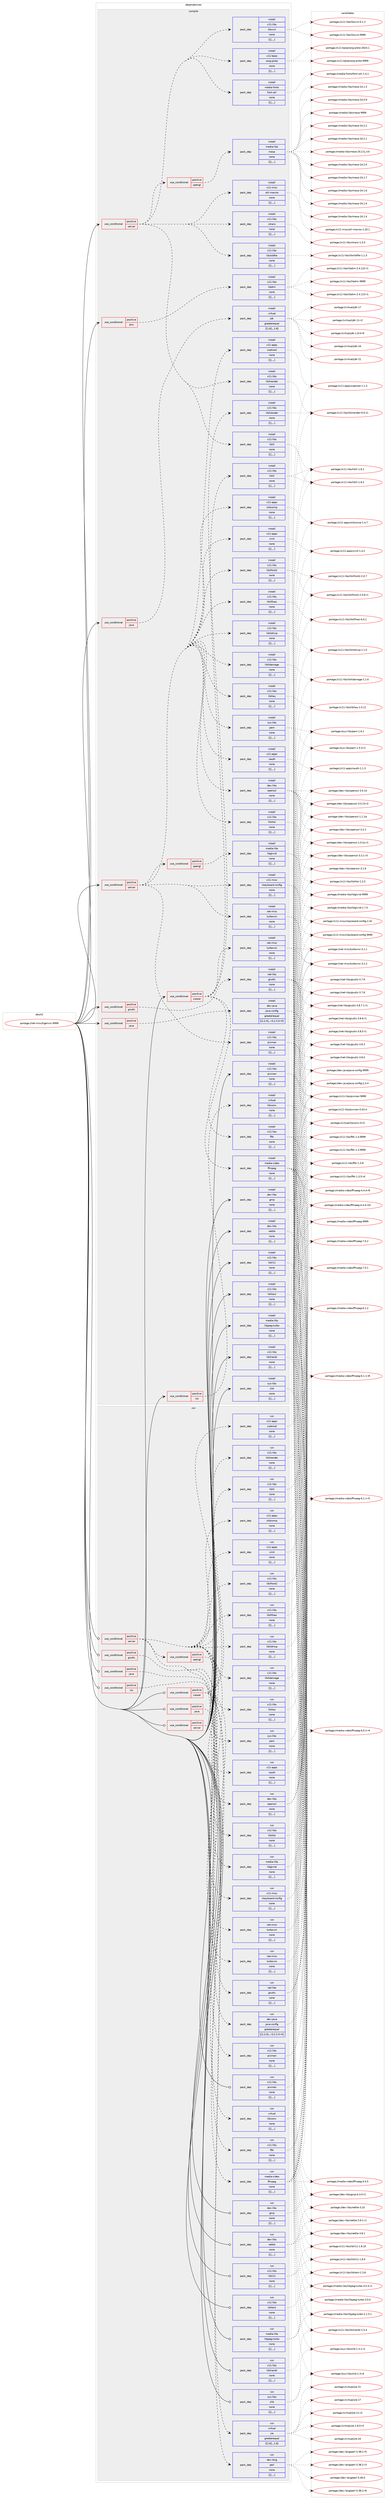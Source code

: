digraph prolog {

# *************
# Graph options
# *************

newrank=true;
concentrate=true;
compound=true;
graph [rankdir=LR,fontname=Helvetica,fontsize=10,ranksep=1.5];#, ranksep=2.5, nodesep=0.2];
edge  [arrowhead=vee];
node  [fontname=Helvetica,fontsize=10];

# **********
# The ebuild
# **********

subgraph cluster_leftcol {
color=gray;
label=<<i>ebuild</i>>;
id [label="portage://net-misc/tigervnc-9999", color=red, width=4, href="../net-misc/tigervnc-9999.svg"];
}

# ****************
# The dependencies
# ****************

subgraph cluster_midcol {
color=gray;
label=<<i>dependencies</i>>;
subgraph cluster_compile {
fillcolor="#eeeeee";
style=filled;
label=<<i>compile</i>>;
subgraph cond103228 {
dependency393527 [label=<<TABLE BORDER="0" CELLBORDER="1" CELLSPACING="0" CELLPADDING="4"><TR><TD ROWSPAN="3" CELLPADDING="10">use_conditional</TD></TR><TR><TD>positive</TD></TR><TR><TD>drm</TD></TR></TABLE>>, shape=none, color=red];
subgraph pack287414 {
dependency393528 [label=<<TABLE BORDER="0" CELLBORDER="1" CELLSPACING="0" CELLPADDING="4" WIDTH="220"><TR><TD ROWSPAN="6" CELLPADDING="30">pack_dep</TD></TR><TR><TD WIDTH="110">install</TD></TR><TR><TD>x11-libs</TD></TR><TR><TD>libdrm</TD></TR><TR><TD>none</TD></TR><TR><TD>[[],,,,]</TD></TR></TABLE>>, shape=none, color=blue];
}
dependency393527:e -> dependency393528:w [weight=20,style="dashed",arrowhead="vee"];
}
id:e -> dependency393527:w [weight=20,style="solid",arrowhead="vee"];
subgraph cond103229 {
dependency393529 [label=<<TABLE BORDER="0" CELLBORDER="1" CELLSPACING="0" CELLPADDING="4"><TR><TD ROWSPAN="3" CELLPADDING="10">use_conditional</TD></TR><TR><TD>positive</TD></TR><TR><TD>gnutls</TD></TR></TABLE>>, shape=none, color=red];
subgraph pack287415 {
dependency393530 [label=<<TABLE BORDER="0" CELLBORDER="1" CELLSPACING="0" CELLPADDING="4" WIDTH="220"><TR><TD ROWSPAN="6" CELLPADDING="30">pack_dep</TD></TR><TR><TD WIDTH="110">install</TD></TR><TR><TD>net-libs</TD></TR><TR><TD>gnutls</TD></TR><TR><TD>none</TD></TR><TR><TD>[[],,,,]</TD></TR></TABLE>>, shape=none, color=blue];
}
dependency393529:e -> dependency393530:w [weight=20,style="dashed",arrowhead="vee"];
}
id:e -> dependency393529:w [weight=20,style="solid",arrowhead="vee"];
subgraph cond103230 {
dependency393531 [label=<<TABLE BORDER="0" CELLBORDER="1" CELLSPACING="0" CELLPADDING="4"><TR><TD ROWSPAN="3" CELLPADDING="10">use_conditional</TD></TR><TR><TD>positive</TD></TR><TR><TD>java</TD></TR></TABLE>>, shape=none, color=red];
subgraph pack287416 {
dependency393532 [label=<<TABLE BORDER="0" CELLBORDER="1" CELLSPACING="0" CELLPADDING="4" WIDTH="220"><TR><TD ROWSPAN="6" CELLPADDING="30">pack_dep</TD></TR><TR><TD WIDTH="110">install</TD></TR><TR><TD>dev-java</TD></TR><TR><TD>java-config</TD></TR><TR><TD>greaterequal</TD></TR><TR><TD>[[2,2,0],,-r3,2.2.0-r3]</TD></TR></TABLE>>, shape=none, color=blue];
}
dependency393531:e -> dependency393532:w [weight=20,style="dashed",arrowhead="vee"];
}
id:e -> dependency393531:w [weight=20,style="solid",arrowhead="vee"];
subgraph cond103231 {
dependency393533 [label=<<TABLE BORDER="0" CELLBORDER="1" CELLSPACING="0" CELLPADDING="4"><TR><TD ROWSPAN="3" CELLPADDING="10">use_conditional</TD></TR><TR><TD>positive</TD></TR><TR><TD>java</TD></TR></TABLE>>, shape=none, color=red];
subgraph pack287417 {
dependency393534 [label=<<TABLE BORDER="0" CELLBORDER="1" CELLSPACING="0" CELLPADDING="4" WIDTH="220"><TR><TD ROWSPAN="6" CELLPADDING="30">pack_dep</TD></TR><TR><TD WIDTH="110">install</TD></TR><TR><TD>virtual</TD></TR><TR><TD>jdk</TD></TR><TR><TD>greaterequal</TD></TR><TR><TD>[[1,8],,,1.8]</TD></TR></TABLE>>, shape=none, color=blue];
}
dependency393533:e -> dependency393534:w [weight=20,style="dashed",arrowhead="vee"];
}
id:e -> dependency393533:w [weight=20,style="solid",arrowhead="vee"];
subgraph cond103232 {
dependency393535 [label=<<TABLE BORDER="0" CELLBORDER="1" CELLSPACING="0" CELLPADDING="4"><TR><TD ROWSPAN="3" CELLPADDING="10">use_conditional</TD></TR><TR><TD>positive</TD></TR><TR><TD>nls</TD></TR></TABLE>>, shape=none, color=red];
subgraph pack287418 {
dependency393536 [label=<<TABLE BORDER="0" CELLBORDER="1" CELLSPACING="0" CELLPADDING="4" WIDTH="220"><TR><TD ROWSPAN="6" CELLPADDING="30">pack_dep</TD></TR><TR><TD WIDTH="110">install</TD></TR><TR><TD>virtual</TD></TR><TR><TD>libiconv</TD></TR><TR><TD>none</TD></TR><TR><TD>[[],,,,]</TD></TR></TABLE>>, shape=none, color=blue];
}
dependency393535:e -> dependency393536:w [weight=20,style="dashed",arrowhead="vee"];
}
id:e -> dependency393535:w [weight=20,style="solid",arrowhead="vee"];
subgraph cond103233 {
dependency393537 [label=<<TABLE BORDER="0" CELLBORDER="1" CELLSPACING="0" CELLPADDING="4"><TR><TD ROWSPAN="3" CELLPADDING="10">use_conditional</TD></TR><TR><TD>positive</TD></TR><TR><TD>server</TD></TR></TABLE>>, shape=none, color=red];
subgraph pack287419 {
dependency393538 [label=<<TABLE BORDER="0" CELLBORDER="1" CELLSPACING="0" CELLPADDING="4" WIDTH="220"><TR><TD ROWSPAN="6" CELLPADDING="30">pack_dep</TD></TR><TR><TD WIDTH="110">install</TD></TR><TR><TD>dev-libs</TD></TR><TR><TD>openssl</TD></TR><TR><TD>none</TD></TR><TR><TD>[[],,,,]</TD></TR></TABLE>>, shape=none, color=blue];
}
dependency393537:e -> dependency393538:w [weight=20,style="dashed",arrowhead="vee"];
subgraph pack287420 {
dependency393539 [label=<<TABLE BORDER="0" CELLBORDER="1" CELLSPACING="0" CELLPADDING="4" WIDTH="220"><TR><TD ROWSPAN="6" CELLPADDING="30">pack_dep</TD></TR><TR><TD WIDTH="110">install</TD></TR><TR><TD>sys-libs</TD></TR><TR><TD>pam</TD></TR><TR><TD>none</TD></TR><TR><TD>[[],,,,]</TD></TR></TABLE>>, shape=none, color=blue];
}
dependency393537:e -> dependency393539:w [weight=20,style="dashed",arrowhead="vee"];
subgraph pack287421 {
dependency393540 [label=<<TABLE BORDER="0" CELLBORDER="1" CELLSPACING="0" CELLPADDING="4" WIDTH="220"><TR><TD ROWSPAN="6" CELLPADDING="30">pack_dep</TD></TR><TR><TD WIDTH="110">install</TD></TR><TR><TD>x11-libs</TD></TR><TR><TD>libXau</TD></TR><TR><TD>none</TD></TR><TR><TD>[[],,,,]</TD></TR></TABLE>>, shape=none, color=blue];
}
dependency393537:e -> dependency393540:w [weight=20,style="dashed",arrowhead="vee"];
subgraph pack287422 {
dependency393541 [label=<<TABLE BORDER="0" CELLBORDER="1" CELLSPACING="0" CELLPADDING="4" WIDTH="220"><TR><TD ROWSPAN="6" CELLPADDING="30">pack_dep</TD></TR><TR><TD WIDTH="110">install</TD></TR><TR><TD>x11-libs</TD></TR><TR><TD>libXdamage</TD></TR><TR><TD>none</TD></TR><TR><TD>[[],,,,]</TD></TR></TABLE>>, shape=none, color=blue];
}
dependency393537:e -> dependency393541:w [weight=20,style="dashed",arrowhead="vee"];
subgraph pack287423 {
dependency393542 [label=<<TABLE BORDER="0" CELLBORDER="1" CELLSPACING="0" CELLPADDING="4" WIDTH="220"><TR><TD ROWSPAN="6" CELLPADDING="30">pack_dep</TD></TR><TR><TD WIDTH="110">install</TD></TR><TR><TD>x11-libs</TD></TR><TR><TD>libXdmcp</TD></TR><TR><TD>none</TD></TR><TR><TD>[[],,,,]</TD></TR></TABLE>>, shape=none, color=blue];
}
dependency393537:e -> dependency393542:w [weight=20,style="dashed",arrowhead="vee"];
subgraph pack287424 {
dependency393543 [label=<<TABLE BORDER="0" CELLBORDER="1" CELLSPACING="0" CELLPADDING="4" WIDTH="220"><TR><TD ROWSPAN="6" CELLPADDING="30">pack_dep</TD></TR><TR><TD WIDTH="110">install</TD></TR><TR><TD>x11-libs</TD></TR><TR><TD>libXfixes</TD></TR><TR><TD>none</TD></TR><TR><TD>[[],,,,]</TD></TR></TABLE>>, shape=none, color=blue];
}
dependency393537:e -> dependency393543:w [weight=20,style="dashed",arrowhead="vee"];
subgraph pack287425 {
dependency393544 [label=<<TABLE BORDER="0" CELLBORDER="1" CELLSPACING="0" CELLPADDING="4" WIDTH="220"><TR><TD ROWSPAN="6" CELLPADDING="30">pack_dep</TD></TR><TR><TD WIDTH="110">install</TD></TR><TR><TD>x11-libs</TD></TR><TR><TD>libXfont2</TD></TR><TR><TD>none</TD></TR><TR><TD>[[],,,,]</TD></TR></TABLE>>, shape=none, color=blue];
}
dependency393537:e -> dependency393544:w [weight=20,style="dashed",arrowhead="vee"];
subgraph pack287426 {
dependency393545 [label=<<TABLE BORDER="0" CELLBORDER="1" CELLSPACING="0" CELLPADDING="4" WIDTH="220"><TR><TD ROWSPAN="6" CELLPADDING="30">pack_dep</TD></TR><TR><TD WIDTH="110">install</TD></TR><TR><TD>x11-libs</TD></TR><TR><TD>libXtst</TD></TR><TR><TD>none</TD></TR><TR><TD>[[],,,,]</TD></TR></TABLE>>, shape=none, color=blue];
}
dependency393537:e -> dependency393545:w [weight=20,style="dashed",arrowhead="vee"];
subgraph pack287427 {
dependency393546 [label=<<TABLE BORDER="0" CELLBORDER="1" CELLSPACING="0" CELLPADDING="4" WIDTH="220"><TR><TD ROWSPAN="6" CELLPADDING="30">pack_dep</TD></TR><TR><TD WIDTH="110">install</TD></TR><TR><TD>x11-libs</TD></TR><TR><TD>pixman</TD></TR><TR><TD>none</TD></TR><TR><TD>[[],,,,]</TD></TR></TABLE>>, shape=none, color=blue];
}
dependency393537:e -> dependency393546:w [weight=20,style="dashed",arrowhead="vee"];
subgraph pack287428 {
dependency393547 [label=<<TABLE BORDER="0" CELLBORDER="1" CELLSPACING="0" CELLPADDING="4" WIDTH="220"><TR><TD ROWSPAN="6" CELLPADDING="30">pack_dep</TD></TR><TR><TD WIDTH="110">install</TD></TR><TR><TD>x11-apps</TD></TR><TR><TD>xauth</TD></TR><TR><TD>none</TD></TR><TR><TD>[[],,,,]</TD></TR></TABLE>>, shape=none, color=blue];
}
dependency393537:e -> dependency393547:w [weight=20,style="dashed",arrowhead="vee"];
subgraph pack287429 {
dependency393548 [label=<<TABLE BORDER="0" CELLBORDER="1" CELLSPACING="0" CELLPADDING="4" WIDTH="220"><TR><TD ROWSPAN="6" CELLPADDING="30">pack_dep</TD></TR><TR><TD WIDTH="110">install</TD></TR><TR><TD>x11-apps</TD></TR><TR><TD>xinit</TD></TR><TR><TD>none</TD></TR><TR><TD>[[],,,,]</TD></TR></TABLE>>, shape=none, color=blue];
}
dependency393537:e -> dependency393548:w [weight=20,style="dashed",arrowhead="vee"];
subgraph pack287430 {
dependency393549 [label=<<TABLE BORDER="0" CELLBORDER="1" CELLSPACING="0" CELLPADDING="4" WIDTH="220"><TR><TD ROWSPAN="6" CELLPADDING="30">pack_dep</TD></TR><TR><TD WIDTH="110">install</TD></TR><TR><TD>x11-apps</TD></TR><TR><TD>xkbcomp</TD></TR><TR><TD>none</TD></TR><TR><TD>[[],,,,]</TD></TR></TABLE>>, shape=none, color=blue];
}
dependency393537:e -> dependency393549:w [weight=20,style="dashed",arrowhead="vee"];
subgraph pack287431 {
dependency393550 [label=<<TABLE BORDER="0" CELLBORDER="1" CELLSPACING="0" CELLPADDING="4" WIDTH="220"><TR><TD ROWSPAN="6" CELLPADDING="30">pack_dep</TD></TR><TR><TD WIDTH="110">install</TD></TR><TR><TD>x11-apps</TD></TR><TR><TD>xsetroot</TD></TR><TR><TD>none</TD></TR><TR><TD>[[],,,,]</TD></TR></TABLE>>, shape=none, color=blue];
}
dependency393537:e -> dependency393550:w [weight=20,style="dashed",arrowhead="vee"];
subgraph pack287432 {
dependency393551 [label=<<TABLE BORDER="0" CELLBORDER="1" CELLSPACING="0" CELLPADDING="4" WIDTH="220"><TR><TD ROWSPAN="6" CELLPADDING="30">pack_dep</TD></TR><TR><TD WIDTH="110">install</TD></TR><TR><TD>x11-misc</TD></TR><TR><TD>xkeyboard-config</TD></TR><TR><TD>none</TD></TR><TR><TD>[[],,,,]</TD></TR></TABLE>>, shape=none, color=blue];
}
dependency393537:e -> dependency393551:w [weight=20,style="dashed",arrowhead="vee"];
subgraph cond103234 {
dependency393552 [label=<<TABLE BORDER="0" CELLBORDER="1" CELLSPACING="0" CELLPADDING="4"><TR><TD ROWSPAN="3" CELLPADDING="10">use_conditional</TD></TR><TR><TD>positive</TD></TR><TR><TD>opengl</TD></TR></TABLE>>, shape=none, color=red];
subgraph pack287433 {
dependency393553 [label=<<TABLE BORDER="0" CELLBORDER="1" CELLSPACING="0" CELLPADDING="4" WIDTH="220"><TR><TD ROWSPAN="6" CELLPADDING="30">pack_dep</TD></TR><TR><TD WIDTH="110">install</TD></TR><TR><TD>media-libs</TD></TR><TR><TD>libglvnd</TD></TR><TR><TD>none</TD></TR><TR><TD>[[],,,,]</TD></TR></TABLE>>, shape=none, color=blue];
}
dependency393552:e -> dependency393553:w [weight=20,style="dashed",arrowhead="vee"];
}
dependency393537:e -> dependency393552:w [weight=20,style="dashed",arrowhead="vee"];
subgraph pack287434 {
dependency393554 [label=<<TABLE BORDER="0" CELLBORDER="1" CELLSPACING="0" CELLPADDING="4" WIDTH="220"><TR><TD ROWSPAN="6" CELLPADDING="30">pack_dep</TD></TR><TR><TD WIDTH="110">install</TD></TR><TR><TD>net-misc</TD></TR><TR><TD>turbovnc</TD></TR><TR><TD>none</TD></TR><TR><TD>[[],,,,]</TD></TR></TABLE>>, shape=none, color=blue];
}
dependency393537:e -> dependency393554:w [weight=20,style="dashed",arrowhead="vee"];
}
id:e -> dependency393537:w [weight=20,style="solid",arrowhead="vee"];
subgraph cond103235 {
dependency393555 [label=<<TABLE BORDER="0" CELLBORDER="1" CELLSPACING="0" CELLPADDING="4"><TR><TD ROWSPAN="3" CELLPADDING="10">use_conditional</TD></TR><TR><TD>positive</TD></TR><TR><TD>server</TD></TR></TABLE>>, shape=none, color=red];
subgraph pack287435 {
dependency393556 [label=<<TABLE BORDER="0" CELLBORDER="1" CELLSPACING="0" CELLPADDING="4" WIDTH="220"><TR><TD ROWSPAN="6" CELLPADDING="30">pack_dep</TD></TR><TR><TD WIDTH="110">install</TD></TR><TR><TD>media-fonts</TD></TR><TR><TD>font-util</TD></TR><TR><TD>none</TD></TR><TR><TD>[[],,,,]</TD></TR></TABLE>>, shape=none, color=blue];
}
dependency393555:e -> dependency393556:w [weight=20,style="dashed",arrowhead="vee"];
subgraph pack287436 {
dependency393557 [label=<<TABLE BORDER="0" CELLBORDER="1" CELLSPACING="0" CELLPADDING="4" WIDTH="220"><TR><TD ROWSPAN="6" CELLPADDING="30">pack_dep</TD></TR><TR><TD WIDTH="110">install</TD></TR><TR><TD>x11-base</TD></TR><TR><TD>xorg-proto</TD></TR><TR><TD>none</TD></TR><TR><TD>[[],,,,]</TD></TR></TABLE>>, shape=none, color=blue];
}
dependency393555:e -> dependency393557:w [weight=20,style="dashed",arrowhead="vee"];
subgraph pack287437 {
dependency393558 [label=<<TABLE BORDER="0" CELLBORDER="1" CELLSPACING="0" CELLPADDING="4" WIDTH="220"><TR><TD ROWSPAN="6" CELLPADDING="30">pack_dep</TD></TR><TR><TD WIDTH="110">install</TD></TR><TR><TD>x11-libs</TD></TR><TR><TD>libxcvt</TD></TR><TR><TD>none</TD></TR><TR><TD>[[],,,,]</TD></TR></TABLE>>, shape=none, color=blue];
}
dependency393555:e -> dependency393558:w [weight=20,style="dashed",arrowhead="vee"];
subgraph pack287438 {
dependency393559 [label=<<TABLE BORDER="0" CELLBORDER="1" CELLSPACING="0" CELLPADDING="4" WIDTH="220"><TR><TD ROWSPAN="6" CELLPADDING="30">pack_dep</TD></TR><TR><TD WIDTH="110">install</TD></TR><TR><TD>x11-libs</TD></TR><TR><TD>libXi</TD></TR><TR><TD>none</TD></TR><TR><TD>[[],,,,]</TD></TR></TABLE>>, shape=none, color=blue];
}
dependency393555:e -> dependency393559:w [weight=20,style="dashed",arrowhead="vee"];
subgraph pack287439 {
dependency393560 [label=<<TABLE BORDER="0" CELLBORDER="1" CELLSPACING="0" CELLPADDING="4" WIDTH="220"><TR><TD ROWSPAN="6" CELLPADDING="30">pack_dep</TD></TR><TR><TD WIDTH="110">install</TD></TR><TR><TD>x11-libs</TD></TR><TR><TD>libxkbfile</TD></TR><TR><TD>none</TD></TR><TR><TD>[[],,,,]</TD></TR></TABLE>>, shape=none, color=blue];
}
dependency393555:e -> dependency393560:w [weight=20,style="dashed",arrowhead="vee"];
subgraph pack287440 {
dependency393561 [label=<<TABLE BORDER="0" CELLBORDER="1" CELLSPACING="0" CELLPADDING="4" WIDTH="220"><TR><TD ROWSPAN="6" CELLPADDING="30">pack_dep</TD></TR><TR><TD WIDTH="110">install</TD></TR><TR><TD>x11-libs</TD></TR><TR><TD>libXrender</TD></TR><TR><TD>none</TD></TR><TR><TD>[[],,,,]</TD></TR></TABLE>>, shape=none, color=blue];
}
dependency393555:e -> dependency393561:w [weight=20,style="dashed",arrowhead="vee"];
subgraph pack287441 {
dependency393562 [label=<<TABLE BORDER="0" CELLBORDER="1" CELLSPACING="0" CELLPADDING="4" WIDTH="220"><TR><TD ROWSPAN="6" CELLPADDING="30">pack_dep</TD></TR><TR><TD WIDTH="110">install</TD></TR><TR><TD>x11-libs</TD></TR><TR><TD>xtrans</TD></TR><TR><TD>none</TD></TR><TR><TD>[[],,,,]</TD></TR></TABLE>>, shape=none, color=blue];
}
dependency393555:e -> dependency393562:w [weight=20,style="dashed",arrowhead="vee"];
subgraph pack287442 {
dependency393563 [label=<<TABLE BORDER="0" CELLBORDER="1" CELLSPACING="0" CELLPADDING="4" WIDTH="220"><TR><TD ROWSPAN="6" CELLPADDING="30">pack_dep</TD></TR><TR><TD WIDTH="110">install</TD></TR><TR><TD>x11-misc</TD></TR><TR><TD>util-macros</TD></TR><TR><TD>none</TD></TR><TR><TD>[[],,,,]</TD></TR></TABLE>>, shape=none, color=blue];
}
dependency393555:e -> dependency393563:w [weight=20,style="dashed",arrowhead="vee"];
subgraph cond103236 {
dependency393564 [label=<<TABLE BORDER="0" CELLBORDER="1" CELLSPACING="0" CELLPADDING="4"><TR><TD ROWSPAN="3" CELLPADDING="10">use_conditional</TD></TR><TR><TD>positive</TD></TR><TR><TD>opengl</TD></TR></TABLE>>, shape=none, color=red];
subgraph pack287443 {
dependency393565 [label=<<TABLE BORDER="0" CELLBORDER="1" CELLSPACING="0" CELLPADDING="4" WIDTH="220"><TR><TD ROWSPAN="6" CELLPADDING="30">pack_dep</TD></TR><TR><TD WIDTH="110">install</TD></TR><TR><TD>media-libs</TD></TR><TR><TD>mesa</TD></TR><TR><TD>none</TD></TR><TR><TD>[[],,,,]</TD></TR></TABLE>>, shape=none, color=blue];
}
dependency393564:e -> dependency393565:w [weight=20,style="dashed",arrowhead="vee"];
}
dependency393555:e -> dependency393564:w [weight=20,style="dashed",arrowhead="vee"];
}
id:e -> dependency393555:w [weight=20,style="solid",arrowhead="vee"];
subgraph cond103237 {
dependency393566 [label=<<TABLE BORDER="0" CELLBORDER="1" CELLSPACING="0" CELLPADDING="4"><TR><TD ROWSPAN="3" CELLPADDING="10">use_conditional</TD></TR><TR><TD>positive</TD></TR><TR><TD>viewer</TD></TR></TABLE>>, shape=none, color=red];
subgraph pack287444 {
dependency393567 [label=<<TABLE BORDER="0" CELLBORDER="1" CELLSPACING="0" CELLPADDING="4" WIDTH="220"><TR><TD ROWSPAN="6" CELLPADDING="30">pack_dep</TD></TR><TR><TD WIDTH="110">install</TD></TR><TR><TD>media-video</TD></TR><TR><TD>ffmpeg</TD></TR><TR><TD>none</TD></TR><TR><TD>[[],,,,]</TD></TR></TABLE>>, shape=none, color=blue];
}
dependency393566:e -> dependency393567:w [weight=20,style="dashed",arrowhead="vee"];
subgraph pack287445 {
dependency393568 [label=<<TABLE BORDER="0" CELLBORDER="1" CELLSPACING="0" CELLPADDING="4" WIDTH="220"><TR><TD ROWSPAN="6" CELLPADDING="30">pack_dep</TD></TR><TR><TD WIDTH="110">install</TD></TR><TR><TD>x11-libs</TD></TR><TR><TD>fltk</TD></TR><TR><TD>none</TD></TR><TR><TD>[[],,,,]</TD></TR></TABLE>>, shape=none, color=blue];
}
dependency393566:e -> dependency393568:w [weight=20,style="dashed",arrowhead="vee"];
subgraph pack287446 {
dependency393569 [label=<<TABLE BORDER="0" CELLBORDER="1" CELLSPACING="0" CELLPADDING="4" WIDTH="220"><TR><TD ROWSPAN="6" CELLPADDING="30">pack_dep</TD></TR><TR><TD WIDTH="110">install</TD></TR><TR><TD>x11-libs</TD></TR><TR><TD>libXi</TD></TR><TR><TD>none</TD></TR><TR><TD>[[],,,,]</TD></TR></TABLE>>, shape=none, color=blue];
}
dependency393566:e -> dependency393569:w [weight=20,style="dashed",arrowhead="vee"];
subgraph pack287447 {
dependency393570 [label=<<TABLE BORDER="0" CELLBORDER="1" CELLSPACING="0" CELLPADDING="4" WIDTH="220"><TR><TD ROWSPAN="6" CELLPADDING="30">pack_dep</TD></TR><TR><TD WIDTH="110">install</TD></TR><TR><TD>x11-libs</TD></TR><TR><TD>libXrender</TD></TR><TR><TD>none</TD></TR><TR><TD>[[],,,,]</TD></TR></TABLE>>, shape=none, color=blue];
}
dependency393566:e -> dependency393570:w [weight=20,style="dashed",arrowhead="vee"];
subgraph pack287448 {
dependency393571 [label=<<TABLE BORDER="0" CELLBORDER="1" CELLSPACING="0" CELLPADDING="4" WIDTH="220"><TR><TD ROWSPAN="6" CELLPADDING="30">pack_dep</TD></TR><TR><TD WIDTH="110">install</TD></TR><TR><TD>net-misc</TD></TR><TR><TD>turbovnc</TD></TR><TR><TD>none</TD></TR><TR><TD>[[],,,,]</TD></TR></TABLE>>, shape=none, color=blue];
}
dependency393566:e -> dependency393571:w [weight=20,style="dashed",arrowhead="vee"];
}
id:e -> dependency393566:w [weight=20,style="solid",arrowhead="vee"];
subgraph pack287449 {
dependency393572 [label=<<TABLE BORDER="0" CELLBORDER="1" CELLSPACING="0" CELLPADDING="4" WIDTH="220"><TR><TD ROWSPAN="6" CELLPADDING="30">pack_dep</TD></TR><TR><TD WIDTH="110">install</TD></TR><TR><TD>dev-libs</TD></TR><TR><TD>gmp</TD></TR><TR><TD>none</TD></TR><TR><TD>[[],,,,]</TD></TR></TABLE>>, shape=none, color=blue];
}
id:e -> dependency393572:w [weight=20,style="solid",arrowhead="vee"];
subgraph pack287450 {
dependency393573 [label=<<TABLE BORDER="0" CELLBORDER="1" CELLSPACING="0" CELLPADDING="4" WIDTH="220"><TR><TD ROWSPAN="6" CELLPADDING="30">pack_dep</TD></TR><TR><TD WIDTH="110">install</TD></TR><TR><TD>dev-libs</TD></TR><TR><TD>nettle</TD></TR><TR><TD>none</TD></TR><TR><TD>[[],,,,]</TD></TR></TABLE>>, shape=none, color=blue];
}
id:e -> dependency393573:w [weight=20,style="solid",arrowhead="vee"];
subgraph pack287451 {
dependency393574 [label=<<TABLE BORDER="0" CELLBORDER="1" CELLSPACING="0" CELLPADDING="4" WIDTH="220"><TR><TD ROWSPAN="6" CELLPADDING="30">pack_dep</TD></TR><TR><TD WIDTH="110">install</TD></TR><TR><TD>media-libs</TD></TR><TR><TD>libjpeg-turbo</TD></TR><TR><TD>none</TD></TR><TR><TD>[[],,,,]</TD></TR></TABLE>>, shape=none, color=blue];
}
id:e -> dependency393574:w [weight=20,style="solid",arrowhead="vee"];
subgraph pack287452 {
dependency393575 [label=<<TABLE BORDER="0" CELLBORDER="1" CELLSPACING="0" CELLPADDING="4" WIDTH="220"><TR><TD ROWSPAN="6" CELLPADDING="30">pack_dep</TD></TR><TR><TD WIDTH="110">install</TD></TR><TR><TD>sys-libs</TD></TR><TR><TD>zlib</TD></TR><TR><TD>none</TD></TR><TR><TD>[[],,,,]</TD></TR></TABLE>>, shape=none, color=blue];
}
id:e -> dependency393575:w [weight=20,style="solid",arrowhead="vee"];
subgraph pack287453 {
dependency393576 [label=<<TABLE BORDER="0" CELLBORDER="1" CELLSPACING="0" CELLPADDING="4" WIDTH="220"><TR><TD ROWSPAN="6" CELLPADDING="30">pack_dep</TD></TR><TR><TD WIDTH="110">install</TD></TR><TR><TD>x11-libs</TD></TR><TR><TD>libX11</TD></TR><TR><TD>none</TD></TR><TR><TD>[[],,,,]</TD></TR></TABLE>>, shape=none, color=blue];
}
id:e -> dependency393576:w [weight=20,style="solid",arrowhead="vee"];
subgraph pack287454 {
dependency393577 [label=<<TABLE BORDER="0" CELLBORDER="1" CELLSPACING="0" CELLPADDING="4" WIDTH="220"><TR><TD ROWSPAN="6" CELLPADDING="30">pack_dep</TD></TR><TR><TD WIDTH="110">install</TD></TR><TR><TD>x11-libs</TD></TR><TR><TD>libXext</TD></TR><TR><TD>none</TD></TR><TR><TD>[[],,,,]</TD></TR></TABLE>>, shape=none, color=blue];
}
id:e -> dependency393577:w [weight=20,style="solid",arrowhead="vee"];
subgraph pack287455 {
dependency393578 [label=<<TABLE BORDER="0" CELLBORDER="1" CELLSPACING="0" CELLPADDING="4" WIDTH="220"><TR><TD ROWSPAN="6" CELLPADDING="30">pack_dep</TD></TR><TR><TD WIDTH="110">install</TD></TR><TR><TD>x11-libs</TD></TR><TR><TD>libXrandr</TD></TR><TR><TD>none</TD></TR><TR><TD>[[],,,,]</TD></TR></TABLE>>, shape=none, color=blue];
}
id:e -> dependency393578:w [weight=20,style="solid",arrowhead="vee"];
subgraph pack287456 {
dependency393579 [label=<<TABLE BORDER="0" CELLBORDER="1" CELLSPACING="0" CELLPADDING="4" WIDTH="220"><TR><TD ROWSPAN="6" CELLPADDING="30">pack_dep</TD></TR><TR><TD WIDTH="110">install</TD></TR><TR><TD>x11-libs</TD></TR><TR><TD>pixman</TD></TR><TR><TD>none</TD></TR><TR><TD>[[],,,,]</TD></TR></TABLE>>, shape=none, color=blue];
}
id:e -> dependency393579:w [weight=20,style="solid",arrowhead="vee"];
}
subgraph cluster_compileandrun {
fillcolor="#eeeeee";
style=filled;
label=<<i>compile and run</i>>;
}
subgraph cluster_run {
fillcolor="#eeeeee";
style=filled;
label=<<i>run</i>>;
subgraph cond103238 {
dependency393580 [label=<<TABLE BORDER="0" CELLBORDER="1" CELLSPACING="0" CELLPADDING="4"><TR><TD ROWSPAN="3" CELLPADDING="10">use_conditional</TD></TR><TR><TD>positive</TD></TR><TR><TD>gnutls</TD></TR></TABLE>>, shape=none, color=red];
subgraph pack287457 {
dependency393581 [label=<<TABLE BORDER="0" CELLBORDER="1" CELLSPACING="0" CELLPADDING="4" WIDTH="220"><TR><TD ROWSPAN="6" CELLPADDING="30">pack_dep</TD></TR><TR><TD WIDTH="110">run</TD></TR><TR><TD>net-libs</TD></TR><TR><TD>gnutls</TD></TR><TR><TD>none</TD></TR><TR><TD>[[],,,,]</TD></TR></TABLE>>, shape=none, color=blue];
}
dependency393580:e -> dependency393581:w [weight=20,style="dashed",arrowhead="vee"];
}
id:e -> dependency393580:w [weight=20,style="solid",arrowhead="odot"];
subgraph cond103239 {
dependency393582 [label=<<TABLE BORDER="0" CELLBORDER="1" CELLSPACING="0" CELLPADDING="4"><TR><TD ROWSPAN="3" CELLPADDING="10">use_conditional</TD></TR><TR><TD>positive</TD></TR><TR><TD>java</TD></TR></TABLE>>, shape=none, color=red];
subgraph pack287458 {
dependency393583 [label=<<TABLE BORDER="0" CELLBORDER="1" CELLSPACING="0" CELLPADDING="4" WIDTH="220"><TR><TD ROWSPAN="6" CELLPADDING="30">pack_dep</TD></TR><TR><TD WIDTH="110">run</TD></TR><TR><TD>dev-java</TD></TR><TR><TD>java-config</TD></TR><TR><TD>greaterequal</TD></TR><TR><TD>[[2,2,0],,-r3,2.2.0-r3]</TD></TR></TABLE>>, shape=none, color=blue];
}
dependency393582:e -> dependency393583:w [weight=20,style="dashed",arrowhead="vee"];
}
id:e -> dependency393582:w [weight=20,style="solid",arrowhead="odot"];
subgraph cond103240 {
dependency393584 [label=<<TABLE BORDER="0" CELLBORDER="1" CELLSPACING="0" CELLPADDING="4"><TR><TD ROWSPAN="3" CELLPADDING="10">use_conditional</TD></TR><TR><TD>positive</TD></TR><TR><TD>java</TD></TR></TABLE>>, shape=none, color=red];
subgraph pack287459 {
dependency393585 [label=<<TABLE BORDER="0" CELLBORDER="1" CELLSPACING="0" CELLPADDING="4" WIDTH="220"><TR><TD ROWSPAN="6" CELLPADDING="30">pack_dep</TD></TR><TR><TD WIDTH="110">run</TD></TR><TR><TD>virtual</TD></TR><TR><TD>jre</TD></TR><TR><TD>greaterequal</TD></TR><TR><TD>[[1,8],,,1.8]</TD></TR></TABLE>>, shape=none, color=blue];
}
dependency393584:e -> dependency393585:w [weight=20,style="dashed",arrowhead="vee"];
}
id:e -> dependency393584:w [weight=20,style="solid",arrowhead="odot"];
subgraph cond103241 {
dependency393586 [label=<<TABLE BORDER="0" CELLBORDER="1" CELLSPACING="0" CELLPADDING="4"><TR><TD ROWSPAN="3" CELLPADDING="10">use_conditional</TD></TR><TR><TD>positive</TD></TR><TR><TD>nls</TD></TR></TABLE>>, shape=none, color=red];
subgraph pack287460 {
dependency393587 [label=<<TABLE BORDER="0" CELLBORDER="1" CELLSPACING="0" CELLPADDING="4" WIDTH="220"><TR><TD ROWSPAN="6" CELLPADDING="30">pack_dep</TD></TR><TR><TD WIDTH="110">run</TD></TR><TR><TD>virtual</TD></TR><TR><TD>libiconv</TD></TR><TR><TD>none</TD></TR><TR><TD>[[],,,,]</TD></TR></TABLE>>, shape=none, color=blue];
}
dependency393586:e -> dependency393587:w [weight=20,style="dashed",arrowhead="vee"];
}
id:e -> dependency393586:w [weight=20,style="solid",arrowhead="odot"];
subgraph cond103242 {
dependency393588 [label=<<TABLE BORDER="0" CELLBORDER="1" CELLSPACING="0" CELLPADDING="4"><TR><TD ROWSPAN="3" CELLPADDING="10">use_conditional</TD></TR><TR><TD>positive</TD></TR><TR><TD>server</TD></TR></TABLE>>, shape=none, color=red];
subgraph pack287461 {
dependency393589 [label=<<TABLE BORDER="0" CELLBORDER="1" CELLSPACING="0" CELLPADDING="4" WIDTH="220"><TR><TD ROWSPAN="6" CELLPADDING="30">pack_dep</TD></TR><TR><TD WIDTH="110">run</TD></TR><TR><TD>dev-lang</TD></TR><TR><TD>perl</TD></TR><TR><TD>none</TD></TR><TR><TD>[[],,,,]</TD></TR></TABLE>>, shape=none, color=blue];
}
dependency393588:e -> dependency393589:w [weight=20,style="dashed",arrowhead="vee"];
}
id:e -> dependency393588:w [weight=20,style="solid",arrowhead="odot"];
subgraph cond103243 {
dependency393590 [label=<<TABLE BORDER="0" CELLBORDER="1" CELLSPACING="0" CELLPADDING="4"><TR><TD ROWSPAN="3" CELLPADDING="10">use_conditional</TD></TR><TR><TD>positive</TD></TR><TR><TD>server</TD></TR></TABLE>>, shape=none, color=red];
subgraph pack287462 {
dependency393591 [label=<<TABLE BORDER="0" CELLBORDER="1" CELLSPACING="0" CELLPADDING="4" WIDTH="220"><TR><TD ROWSPAN="6" CELLPADDING="30">pack_dep</TD></TR><TR><TD WIDTH="110">run</TD></TR><TR><TD>dev-libs</TD></TR><TR><TD>openssl</TD></TR><TR><TD>none</TD></TR><TR><TD>[[],,,,]</TD></TR></TABLE>>, shape=none, color=blue];
}
dependency393590:e -> dependency393591:w [weight=20,style="dashed",arrowhead="vee"];
subgraph pack287463 {
dependency393592 [label=<<TABLE BORDER="0" CELLBORDER="1" CELLSPACING="0" CELLPADDING="4" WIDTH="220"><TR><TD ROWSPAN="6" CELLPADDING="30">pack_dep</TD></TR><TR><TD WIDTH="110">run</TD></TR><TR><TD>sys-libs</TD></TR><TR><TD>pam</TD></TR><TR><TD>none</TD></TR><TR><TD>[[],,,,]</TD></TR></TABLE>>, shape=none, color=blue];
}
dependency393590:e -> dependency393592:w [weight=20,style="dashed",arrowhead="vee"];
subgraph pack287464 {
dependency393593 [label=<<TABLE BORDER="0" CELLBORDER="1" CELLSPACING="0" CELLPADDING="4" WIDTH="220"><TR><TD ROWSPAN="6" CELLPADDING="30">pack_dep</TD></TR><TR><TD WIDTH="110">run</TD></TR><TR><TD>x11-libs</TD></TR><TR><TD>libXau</TD></TR><TR><TD>none</TD></TR><TR><TD>[[],,,,]</TD></TR></TABLE>>, shape=none, color=blue];
}
dependency393590:e -> dependency393593:w [weight=20,style="dashed",arrowhead="vee"];
subgraph pack287465 {
dependency393594 [label=<<TABLE BORDER="0" CELLBORDER="1" CELLSPACING="0" CELLPADDING="4" WIDTH="220"><TR><TD ROWSPAN="6" CELLPADDING="30">pack_dep</TD></TR><TR><TD WIDTH="110">run</TD></TR><TR><TD>x11-libs</TD></TR><TR><TD>libXdamage</TD></TR><TR><TD>none</TD></TR><TR><TD>[[],,,,]</TD></TR></TABLE>>, shape=none, color=blue];
}
dependency393590:e -> dependency393594:w [weight=20,style="dashed",arrowhead="vee"];
subgraph pack287466 {
dependency393595 [label=<<TABLE BORDER="0" CELLBORDER="1" CELLSPACING="0" CELLPADDING="4" WIDTH="220"><TR><TD ROWSPAN="6" CELLPADDING="30">pack_dep</TD></TR><TR><TD WIDTH="110">run</TD></TR><TR><TD>x11-libs</TD></TR><TR><TD>libXdmcp</TD></TR><TR><TD>none</TD></TR><TR><TD>[[],,,,]</TD></TR></TABLE>>, shape=none, color=blue];
}
dependency393590:e -> dependency393595:w [weight=20,style="dashed",arrowhead="vee"];
subgraph pack287467 {
dependency393596 [label=<<TABLE BORDER="0" CELLBORDER="1" CELLSPACING="0" CELLPADDING="4" WIDTH="220"><TR><TD ROWSPAN="6" CELLPADDING="30">pack_dep</TD></TR><TR><TD WIDTH="110">run</TD></TR><TR><TD>x11-libs</TD></TR><TR><TD>libXfixes</TD></TR><TR><TD>none</TD></TR><TR><TD>[[],,,,]</TD></TR></TABLE>>, shape=none, color=blue];
}
dependency393590:e -> dependency393596:w [weight=20,style="dashed",arrowhead="vee"];
subgraph pack287468 {
dependency393597 [label=<<TABLE BORDER="0" CELLBORDER="1" CELLSPACING="0" CELLPADDING="4" WIDTH="220"><TR><TD ROWSPAN="6" CELLPADDING="30">pack_dep</TD></TR><TR><TD WIDTH="110">run</TD></TR><TR><TD>x11-libs</TD></TR><TR><TD>libXfont2</TD></TR><TR><TD>none</TD></TR><TR><TD>[[],,,,]</TD></TR></TABLE>>, shape=none, color=blue];
}
dependency393590:e -> dependency393597:w [weight=20,style="dashed",arrowhead="vee"];
subgraph pack287469 {
dependency393598 [label=<<TABLE BORDER="0" CELLBORDER="1" CELLSPACING="0" CELLPADDING="4" WIDTH="220"><TR><TD ROWSPAN="6" CELLPADDING="30">pack_dep</TD></TR><TR><TD WIDTH="110">run</TD></TR><TR><TD>x11-libs</TD></TR><TR><TD>libXtst</TD></TR><TR><TD>none</TD></TR><TR><TD>[[],,,,]</TD></TR></TABLE>>, shape=none, color=blue];
}
dependency393590:e -> dependency393598:w [weight=20,style="dashed",arrowhead="vee"];
subgraph pack287470 {
dependency393599 [label=<<TABLE BORDER="0" CELLBORDER="1" CELLSPACING="0" CELLPADDING="4" WIDTH="220"><TR><TD ROWSPAN="6" CELLPADDING="30">pack_dep</TD></TR><TR><TD WIDTH="110">run</TD></TR><TR><TD>x11-libs</TD></TR><TR><TD>pixman</TD></TR><TR><TD>none</TD></TR><TR><TD>[[],,,,]</TD></TR></TABLE>>, shape=none, color=blue];
}
dependency393590:e -> dependency393599:w [weight=20,style="dashed",arrowhead="vee"];
subgraph pack287471 {
dependency393600 [label=<<TABLE BORDER="0" CELLBORDER="1" CELLSPACING="0" CELLPADDING="4" WIDTH="220"><TR><TD ROWSPAN="6" CELLPADDING="30">pack_dep</TD></TR><TR><TD WIDTH="110">run</TD></TR><TR><TD>x11-apps</TD></TR><TR><TD>xauth</TD></TR><TR><TD>none</TD></TR><TR><TD>[[],,,,]</TD></TR></TABLE>>, shape=none, color=blue];
}
dependency393590:e -> dependency393600:w [weight=20,style="dashed",arrowhead="vee"];
subgraph pack287472 {
dependency393601 [label=<<TABLE BORDER="0" CELLBORDER="1" CELLSPACING="0" CELLPADDING="4" WIDTH="220"><TR><TD ROWSPAN="6" CELLPADDING="30">pack_dep</TD></TR><TR><TD WIDTH="110">run</TD></TR><TR><TD>x11-apps</TD></TR><TR><TD>xinit</TD></TR><TR><TD>none</TD></TR><TR><TD>[[],,,,]</TD></TR></TABLE>>, shape=none, color=blue];
}
dependency393590:e -> dependency393601:w [weight=20,style="dashed",arrowhead="vee"];
subgraph pack287473 {
dependency393602 [label=<<TABLE BORDER="0" CELLBORDER="1" CELLSPACING="0" CELLPADDING="4" WIDTH="220"><TR><TD ROWSPAN="6" CELLPADDING="30">pack_dep</TD></TR><TR><TD WIDTH="110">run</TD></TR><TR><TD>x11-apps</TD></TR><TR><TD>xkbcomp</TD></TR><TR><TD>none</TD></TR><TR><TD>[[],,,,]</TD></TR></TABLE>>, shape=none, color=blue];
}
dependency393590:e -> dependency393602:w [weight=20,style="dashed",arrowhead="vee"];
subgraph pack287474 {
dependency393603 [label=<<TABLE BORDER="0" CELLBORDER="1" CELLSPACING="0" CELLPADDING="4" WIDTH="220"><TR><TD ROWSPAN="6" CELLPADDING="30">pack_dep</TD></TR><TR><TD WIDTH="110">run</TD></TR><TR><TD>x11-apps</TD></TR><TR><TD>xsetroot</TD></TR><TR><TD>none</TD></TR><TR><TD>[[],,,,]</TD></TR></TABLE>>, shape=none, color=blue];
}
dependency393590:e -> dependency393603:w [weight=20,style="dashed",arrowhead="vee"];
subgraph pack287475 {
dependency393604 [label=<<TABLE BORDER="0" CELLBORDER="1" CELLSPACING="0" CELLPADDING="4" WIDTH="220"><TR><TD ROWSPAN="6" CELLPADDING="30">pack_dep</TD></TR><TR><TD WIDTH="110">run</TD></TR><TR><TD>x11-misc</TD></TR><TR><TD>xkeyboard-config</TD></TR><TR><TD>none</TD></TR><TR><TD>[[],,,,]</TD></TR></TABLE>>, shape=none, color=blue];
}
dependency393590:e -> dependency393604:w [weight=20,style="dashed",arrowhead="vee"];
subgraph cond103244 {
dependency393605 [label=<<TABLE BORDER="0" CELLBORDER="1" CELLSPACING="0" CELLPADDING="4"><TR><TD ROWSPAN="3" CELLPADDING="10">use_conditional</TD></TR><TR><TD>positive</TD></TR><TR><TD>opengl</TD></TR></TABLE>>, shape=none, color=red];
subgraph pack287476 {
dependency393606 [label=<<TABLE BORDER="0" CELLBORDER="1" CELLSPACING="0" CELLPADDING="4" WIDTH="220"><TR><TD ROWSPAN="6" CELLPADDING="30">pack_dep</TD></TR><TR><TD WIDTH="110">run</TD></TR><TR><TD>media-libs</TD></TR><TR><TD>libglvnd</TD></TR><TR><TD>none</TD></TR><TR><TD>[[],,,,]</TD></TR></TABLE>>, shape=none, color=blue];
}
dependency393605:e -> dependency393606:w [weight=20,style="dashed",arrowhead="vee"];
}
dependency393590:e -> dependency393605:w [weight=20,style="dashed",arrowhead="vee"];
subgraph pack287477 {
dependency393607 [label=<<TABLE BORDER="0" CELLBORDER="1" CELLSPACING="0" CELLPADDING="4" WIDTH="220"><TR><TD ROWSPAN="6" CELLPADDING="30">pack_dep</TD></TR><TR><TD WIDTH="110">run</TD></TR><TR><TD>net-misc</TD></TR><TR><TD>turbovnc</TD></TR><TR><TD>none</TD></TR><TR><TD>[[],,,,]</TD></TR></TABLE>>, shape=none, color=blue];
}
dependency393590:e -> dependency393607:w [weight=20,style="dashed",arrowhead="vee"];
}
id:e -> dependency393590:w [weight=20,style="solid",arrowhead="odot"];
subgraph cond103245 {
dependency393608 [label=<<TABLE BORDER="0" CELLBORDER="1" CELLSPACING="0" CELLPADDING="4"><TR><TD ROWSPAN="3" CELLPADDING="10">use_conditional</TD></TR><TR><TD>positive</TD></TR><TR><TD>viewer</TD></TR></TABLE>>, shape=none, color=red];
subgraph pack287478 {
dependency393609 [label=<<TABLE BORDER="0" CELLBORDER="1" CELLSPACING="0" CELLPADDING="4" WIDTH="220"><TR><TD ROWSPAN="6" CELLPADDING="30">pack_dep</TD></TR><TR><TD WIDTH="110">run</TD></TR><TR><TD>media-video</TD></TR><TR><TD>ffmpeg</TD></TR><TR><TD>none</TD></TR><TR><TD>[[],,,,]</TD></TR></TABLE>>, shape=none, color=blue];
}
dependency393608:e -> dependency393609:w [weight=20,style="dashed",arrowhead="vee"];
subgraph pack287479 {
dependency393610 [label=<<TABLE BORDER="0" CELLBORDER="1" CELLSPACING="0" CELLPADDING="4" WIDTH="220"><TR><TD ROWSPAN="6" CELLPADDING="30">pack_dep</TD></TR><TR><TD WIDTH="110">run</TD></TR><TR><TD>x11-libs</TD></TR><TR><TD>fltk</TD></TR><TR><TD>none</TD></TR><TR><TD>[[],,,,]</TD></TR></TABLE>>, shape=none, color=blue];
}
dependency393608:e -> dependency393610:w [weight=20,style="dashed",arrowhead="vee"];
subgraph pack287480 {
dependency393611 [label=<<TABLE BORDER="0" CELLBORDER="1" CELLSPACING="0" CELLPADDING="4" WIDTH="220"><TR><TD ROWSPAN="6" CELLPADDING="30">pack_dep</TD></TR><TR><TD WIDTH="110">run</TD></TR><TR><TD>x11-libs</TD></TR><TR><TD>libXi</TD></TR><TR><TD>none</TD></TR><TR><TD>[[],,,,]</TD></TR></TABLE>>, shape=none, color=blue];
}
dependency393608:e -> dependency393611:w [weight=20,style="dashed",arrowhead="vee"];
subgraph pack287481 {
dependency393612 [label=<<TABLE BORDER="0" CELLBORDER="1" CELLSPACING="0" CELLPADDING="4" WIDTH="220"><TR><TD ROWSPAN="6" CELLPADDING="30">pack_dep</TD></TR><TR><TD WIDTH="110">run</TD></TR><TR><TD>x11-libs</TD></TR><TR><TD>libXrender</TD></TR><TR><TD>none</TD></TR><TR><TD>[[],,,,]</TD></TR></TABLE>>, shape=none, color=blue];
}
dependency393608:e -> dependency393612:w [weight=20,style="dashed",arrowhead="vee"];
subgraph pack287482 {
dependency393613 [label=<<TABLE BORDER="0" CELLBORDER="1" CELLSPACING="0" CELLPADDING="4" WIDTH="220"><TR><TD ROWSPAN="6" CELLPADDING="30">pack_dep</TD></TR><TR><TD WIDTH="110">run</TD></TR><TR><TD>net-misc</TD></TR><TR><TD>turbovnc</TD></TR><TR><TD>none</TD></TR><TR><TD>[[],,,,]</TD></TR></TABLE>>, shape=none, color=blue];
}
dependency393608:e -> dependency393613:w [weight=20,style="dashed",arrowhead="vee"];
}
id:e -> dependency393608:w [weight=20,style="solid",arrowhead="odot"];
subgraph pack287483 {
dependency393614 [label=<<TABLE BORDER="0" CELLBORDER="1" CELLSPACING="0" CELLPADDING="4" WIDTH="220"><TR><TD ROWSPAN="6" CELLPADDING="30">pack_dep</TD></TR><TR><TD WIDTH="110">run</TD></TR><TR><TD>dev-libs</TD></TR><TR><TD>gmp</TD></TR><TR><TD>none</TD></TR><TR><TD>[[],,,,]</TD></TR></TABLE>>, shape=none, color=blue];
}
id:e -> dependency393614:w [weight=20,style="solid",arrowhead="odot"];
subgraph pack287484 {
dependency393615 [label=<<TABLE BORDER="0" CELLBORDER="1" CELLSPACING="0" CELLPADDING="4" WIDTH="220"><TR><TD ROWSPAN="6" CELLPADDING="30">pack_dep</TD></TR><TR><TD WIDTH="110">run</TD></TR><TR><TD>dev-libs</TD></TR><TR><TD>nettle</TD></TR><TR><TD>none</TD></TR><TR><TD>[[],,,,]</TD></TR></TABLE>>, shape=none, color=blue];
}
id:e -> dependency393615:w [weight=20,style="solid",arrowhead="odot"];
subgraph pack287485 {
dependency393616 [label=<<TABLE BORDER="0" CELLBORDER="1" CELLSPACING="0" CELLPADDING="4" WIDTH="220"><TR><TD ROWSPAN="6" CELLPADDING="30">pack_dep</TD></TR><TR><TD WIDTH="110">run</TD></TR><TR><TD>media-libs</TD></TR><TR><TD>libjpeg-turbo</TD></TR><TR><TD>none</TD></TR><TR><TD>[[],,,,]</TD></TR></TABLE>>, shape=none, color=blue];
}
id:e -> dependency393616:w [weight=20,style="solid",arrowhead="odot"];
subgraph pack287486 {
dependency393617 [label=<<TABLE BORDER="0" CELLBORDER="1" CELLSPACING="0" CELLPADDING="4" WIDTH="220"><TR><TD ROWSPAN="6" CELLPADDING="30">pack_dep</TD></TR><TR><TD WIDTH="110">run</TD></TR><TR><TD>sys-libs</TD></TR><TR><TD>zlib</TD></TR><TR><TD>none</TD></TR><TR><TD>[[],,,,]</TD></TR></TABLE>>, shape=none, color=blue];
}
id:e -> dependency393617:w [weight=20,style="solid",arrowhead="odot"];
subgraph pack287487 {
dependency393618 [label=<<TABLE BORDER="0" CELLBORDER="1" CELLSPACING="0" CELLPADDING="4" WIDTH="220"><TR><TD ROWSPAN="6" CELLPADDING="30">pack_dep</TD></TR><TR><TD WIDTH="110">run</TD></TR><TR><TD>x11-libs</TD></TR><TR><TD>libX11</TD></TR><TR><TD>none</TD></TR><TR><TD>[[],,,,]</TD></TR></TABLE>>, shape=none, color=blue];
}
id:e -> dependency393618:w [weight=20,style="solid",arrowhead="odot"];
subgraph pack287488 {
dependency393619 [label=<<TABLE BORDER="0" CELLBORDER="1" CELLSPACING="0" CELLPADDING="4" WIDTH="220"><TR><TD ROWSPAN="6" CELLPADDING="30">pack_dep</TD></TR><TR><TD WIDTH="110">run</TD></TR><TR><TD>x11-libs</TD></TR><TR><TD>libXext</TD></TR><TR><TD>none</TD></TR><TR><TD>[[],,,,]</TD></TR></TABLE>>, shape=none, color=blue];
}
id:e -> dependency393619:w [weight=20,style="solid",arrowhead="odot"];
subgraph pack287489 {
dependency393620 [label=<<TABLE BORDER="0" CELLBORDER="1" CELLSPACING="0" CELLPADDING="4" WIDTH="220"><TR><TD ROWSPAN="6" CELLPADDING="30">pack_dep</TD></TR><TR><TD WIDTH="110">run</TD></TR><TR><TD>x11-libs</TD></TR><TR><TD>libXrandr</TD></TR><TR><TD>none</TD></TR><TR><TD>[[],,,,]</TD></TR></TABLE>>, shape=none, color=blue];
}
id:e -> dependency393620:w [weight=20,style="solid",arrowhead="odot"];
subgraph pack287490 {
dependency393621 [label=<<TABLE BORDER="0" CELLBORDER="1" CELLSPACING="0" CELLPADDING="4" WIDTH="220"><TR><TD ROWSPAN="6" CELLPADDING="30">pack_dep</TD></TR><TR><TD WIDTH="110">run</TD></TR><TR><TD>x11-libs</TD></TR><TR><TD>pixman</TD></TR><TR><TD>none</TD></TR><TR><TD>[[],,,,]</TD></TR></TABLE>>, shape=none, color=blue];
}
id:e -> dependency393621:w [weight=20,style="solid",arrowhead="odot"];
}
}

# **************
# The candidates
# **************

subgraph cluster_choices {
rank=same;
color=gray;
label=<<i>candidates</i>>;

subgraph choice287414 {
color=black;
nodesep=1;
choice1204949451081059811547108105981001141094557575757 [label="portage://x11-libs/libdrm-9999", color=red, width=4,href="../x11-libs/libdrm-9999.svg"];
choice12049494510810598115471081059810011410945504652464950514511449 [label="portage://x11-libs/libdrm-2.4.123-r1", color=red, width=4,href="../x11-libs/libdrm-2.4.123-r1.svg"];
choice12049494510810598115471081059810011410945504652464950504511449 [label="portage://x11-libs/libdrm-2.4.122-r1", color=red, width=4,href="../x11-libs/libdrm-2.4.122-r1.svg"];
dependency393528:e -> choice1204949451081059811547108105981001141094557575757:w [style=dotted,weight="100"];
dependency393528:e -> choice12049494510810598115471081059810011410945504652464950514511449:w [style=dotted,weight="100"];
dependency393528:e -> choice12049494510810598115471081059810011410945504652464950504511449:w [style=dotted,weight="100"];
}
subgraph choice287415 {
color=black;
nodesep=1;
choice11010111645108105981154710311011711610811545514656465546494511449 [label="portage://net-libs/gnutls-3.8.7.1-r1", color=red, width=4,href="../net-libs/gnutls-3.8.7.1-r1.svg"];
choice1101011164510810598115471031101171161081154551465646544511449 [label="portage://net-libs/gnutls-3.8.6-r1", color=red, width=4,href="../net-libs/gnutls-3.8.6-r1.svg"];
choice1101011164510810598115471031101171161081154551465646534511449 [label="portage://net-libs/gnutls-3.8.5-r1", color=red, width=4,href="../net-libs/gnutls-3.8.5-r1.svg"];
choice110101116451081059811547103110117116108115455146564651 [label="portage://net-libs/gnutls-3.8.3", color=red, width=4,href="../net-libs/gnutls-3.8.3.svg"];
choice110101116451081059811547103110117116108115455146564648 [label="portage://net-libs/gnutls-3.8.0", color=red, width=4,href="../net-libs/gnutls-3.8.0.svg"];
choice110101116451081059811547103110117116108115455146554657 [label="portage://net-libs/gnutls-3.7.9", color=red, width=4,href="../net-libs/gnutls-3.7.9.svg"];
choice110101116451081059811547103110117116108115455146554656 [label="portage://net-libs/gnutls-3.7.8", color=red, width=4,href="../net-libs/gnutls-3.7.8.svg"];
dependency393530:e -> choice11010111645108105981154710311011711610811545514656465546494511449:w [style=dotted,weight="100"];
dependency393530:e -> choice1101011164510810598115471031101171161081154551465646544511449:w [style=dotted,weight="100"];
dependency393530:e -> choice1101011164510810598115471031101171161081154551465646534511449:w [style=dotted,weight="100"];
dependency393530:e -> choice110101116451081059811547103110117116108115455146564651:w [style=dotted,weight="100"];
dependency393530:e -> choice110101116451081059811547103110117116108115455146564648:w [style=dotted,weight="100"];
dependency393530:e -> choice110101116451081059811547103110117116108115455146554657:w [style=dotted,weight="100"];
dependency393530:e -> choice110101116451081059811547103110117116108115455146554656:w [style=dotted,weight="100"];
}
subgraph choice287416 {
color=black;
nodesep=1;
choice10010111845106971189747106971189745991111101021051034557575757 [label="portage://dev-java/java-config-9999", color=red, width=4,href="../dev-java/java-config-9999.svg"];
choice1001011184510697118974710697118974599111110102105103455046514652 [label="portage://dev-java/java-config-2.3.4", color=red, width=4,href="../dev-java/java-config-2.3.4.svg"];
dependency393532:e -> choice10010111845106971189747106971189745991111101021051034557575757:w [style=dotted,weight="100"];
dependency393532:e -> choice1001011184510697118974710697118974599111110102105103455046514652:w [style=dotted,weight="100"];
}
subgraph choice287417 {
color=black;
nodesep=1;
choice1181051141161179710847106100107455052 [label="portage://virtual/jdk-24", color=red, width=4,href="../virtual/jdk-24.svg"];
choice1181051141161179710847106100107455049 [label="portage://virtual/jdk-21", color=red, width=4,href="../virtual/jdk-21.svg"];
choice1181051141161179710847106100107454955 [label="portage://virtual/jdk-17", color=red, width=4,href="../virtual/jdk-17.svg"];
choice11810511411611797108471061001074549494511450 [label="portage://virtual/jdk-11-r2", color=red, width=4,href="../virtual/jdk-11-r2.svg"];
choice11810511411611797108471061001074549465646484511457 [label="portage://virtual/jdk-1.8.0-r9", color=red, width=4,href="../virtual/jdk-1.8.0-r9.svg"];
dependency393534:e -> choice1181051141161179710847106100107455052:w [style=dotted,weight="100"];
dependency393534:e -> choice1181051141161179710847106100107455049:w [style=dotted,weight="100"];
dependency393534:e -> choice1181051141161179710847106100107454955:w [style=dotted,weight="100"];
dependency393534:e -> choice11810511411611797108471061001074549494511450:w [style=dotted,weight="100"];
dependency393534:e -> choice11810511411611797108471061001074549465646484511457:w [style=dotted,weight="100"];
}
subgraph choice287418 {
color=black;
nodesep=1;
choice1181051141161179710847108105981059911111011845484511450 [label="portage://virtual/libiconv-0-r2", color=red, width=4,href="../virtual/libiconv-0-r2.svg"];
dependency393536:e -> choice1181051141161179710847108105981059911111011845484511450:w [style=dotted,weight="100"];
}
subgraph choice287419 {
color=black;
nodesep=1;
choice1001011184510810598115471111121011101151151084551465146494511451 [label="portage://dev-libs/openssl-3.3.1-r3", color=red, width=4,href="../dev-libs/openssl-3.3.1-r3.svg"];
choice100101118451081059811547111112101110115115108455146504650 [label="portage://dev-libs/openssl-3.2.2", color=red, width=4,href="../dev-libs/openssl-3.2.2.svg"];
choice100101118451081059811547111112101110115115108455146494654 [label="portage://dev-libs/openssl-3.1.6", color=red, width=4,href="../dev-libs/openssl-3.1.6.svg"];
choice10010111845108105981154711111210111011511510845514648464952 [label="portage://dev-libs/openssl-3.0.14", color=red, width=4,href="../dev-libs/openssl-3.0.14.svg"];
choice100101118451081059811547111112101110115115108455146484649514511450 [label="portage://dev-libs/openssl-3.0.13-r2", color=red, width=4,href="../dev-libs/openssl-3.0.13-r2.svg"];
choice100101118451081059811547111112101110115115108454946494649119 [label="portage://dev-libs/openssl-1.1.1w", color=red, width=4,href="../dev-libs/openssl-1.1.1w.svg"];
choice1001011184510810598115471111121011101151151084549464846501174511449 [label="portage://dev-libs/openssl-1.0.2u-r1", color=red, width=4,href="../dev-libs/openssl-1.0.2u-r1.svg"];
dependency393538:e -> choice1001011184510810598115471111121011101151151084551465146494511451:w [style=dotted,weight="100"];
dependency393538:e -> choice100101118451081059811547111112101110115115108455146504650:w [style=dotted,weight="100"];
dependency393538:e -> choice100101118451081059811547111112101110115115108455146494654:w [style=dotted,weight="100"];
dependency393538:e -> choice10010111845108105981154711111210111011511510845514648464952:w [style=dotted,weight="100"];
dependency393538:e -> choice100101118451081059811547111112101110115115108455146484649514511450:w [style=dotted,weight="100"];
dependency393538:e -> choice100101118451081059811547111112101110115115108454946494649119:w [style=dotted,weight="100"];
dependency393538:e -> choice1001011184510810598115471111121011101151151084549464846501174511449:w [style=dotted,weight="100"];
}
subgraph choice287420 {
color=black;
nodesep=1;
choice11512111545108105981154711297109454946544649 [label="portage://sys-libs/pam-1.6.1", color=red, width=4,href="../sys-libs/pam-1.6.1.svg"];
choice115121115451081059811547112971094549465346514511449 [label="portage://sys-libs/pam-1.5.3-r1", color=red, width=4,href="../sys-libs/pam-1.5.3-r1.svg"];
dependency393539:e -> choice11512111545108105981154711297109454946544649:w [style=dotted,weight="100"];
dependency393539:e -> choice115121115451081059811547112971094549465346514511449:w [style=dotted,weight="100"];
}
subgraph choice287421 {
color=black;
nodesep=1;
choice120494945108105981154710810598889711745494648464949 [label="portage://x11-libs/libXau-1.0.11", color=red, width=4,href="../x11-libs/libXau-1.0.11.svg"];
dependency393540:e -> choice120494945108105981154710810598889711745494648464949:w [style=dotted,weight="100"];
}
subgraph choice287422 {
color=black;
nodesep=1;
choice120494945108105981154710810598881009710997103101454946494654 [label="portage://x11-libs/libXdamage-1.1.6", color=red, width=4,href="../x11-libs/libXdamage-1.1.6.svg"];
dependency393541:e -> choice120494945108105981154710810598881009710997103101454946494654:w [style=dotted,weight="100"];
}
subgraph choice287423 {
color=black;
nodesep=1;
choice1204949451081059811547108105988810010999112454946494653 [label="portage://x11-libs/libXdmcp-1.1.5", color=red, width=4,href="../x11-libs/libXdmcp-1.1.5.svg"];
dependency393542:e -> choice1204949451081059811547108105988810010999112454946494653:w [style=dotted,weight="100"];
}
subgraph choice287424 {
color=black;
nodesep=1;
choice12049494510810598115471081059888102105120101115455446484649 [label="portage://x11-libs/libXfixes-6.0.1", color=red, width=4,href="../x11-libs/libXfixes-6.0.1.svg"];
dependency393543:e -> choice12049494510810598115471081059888102105120101115455446484649:w [style=dotted,weight="100"];
}
subgraph choice287425 {
color=black;
nodesep=1;
choice1204949451081059811547108105988810211111011650455046484655 [label="portage://x11-libs/libXfont2-2.0.7", color=red, width=4,href="../x11-libs/libXfont2-2.0.7.svg"];
choice12049494510810598115471081059888102111110116504550464846544511449 [label="portage://x11-libs/libXfont2-2.0.6-r1", color=red, width=4,href="../x11-libs/libXfont2-2.0.6-r1.svg"];
dependency393544:e -> choice1204949451081059811547108105988810211111011650455046484655:w [style=dotted,weight="100"];
dependency393544:e -> choice12049494510810598115471081059888102111110116504550464846544511449:w [style=dotted,weight="100"];
}
subgraph choice287426 {
color=black;
nodesep=1;
choice12049494510810598115471081059888116115116454946504653 [label="portage://x11-libs/libXtst-1.2.5", color=red, width=4,href="../x11-libs/libXtst-1.2.5.svg"];
dependency393545:e -> choice12049494510810598115471081059888116115116454946504653:w [style=dotted,weight="100"];
}
subgraph choice287427 {
color=black;
nodesep=1;
choice1204949451081059811547112105120109971104557575757 [label="portage://x11-libs/pixman-9999", color=red, width=4,href="../x11-libs/pixman-9999.svg"];
choice12049494510810598115471121051201099711045484652514652 [label="portage://x11-libs/pixman-0.43.4", color=red, width=4,href="../x11-libs/pixman-0.43.4.svg"];
dependency393546:e -> choice1204949451081059811547112105120109971104557575757:w [style=dotted,weight="100"];
dependency393546:e -> choice12049494510810598115471121051201099711045484652514652:w [style=dotted,weight="100"];
}
subgraph choice287428 {
color=black;
nodesep=1;
choice120494945971121121154712097117116104454946494651 [label="portage://x11-apps/xauth-1.1.3", color=red, width=4,href="../x11-apps/xauth-1.1.3.svg"];
dependency393547:e -> choice120494945971121121154712097117116104454946494651:w [style=dotted,weight="100"];
}
subgraph choice287429 {
color=black;
nodesep=1;
choice1204949459711211211547120105110105116454946524650 [label="portage://x11-apps/xinit-1.4.2", color=red, width=4,href="../x11-apps/xinit-1.4.2.svg"];
dependency393548:e -> choice1204949459711211211547120105110105116454946524650:w [style=dotted,weight="100"];
}
subgraph choice287430 {
color=black;
nodesep=1;
choice12049494597112112115471201079899111109112454946524655 [label="portage://x11-apps/xkbcomp-1.4.7", color=red, width=4,href="../x11-apps/xkbcomp-1.4.7.svg"];
dependency393549:e -> choice12049494597112112115471201079899111109112454946524655:w [style=dotted,weight="100"];
}
subgraph choice287431 {
color=black;
nodesep=1;
choice1204949459711211211547120115101116114111111116454946494651 [label="portage://x11-apps/xsetroot-1.1.3", color=red, width=4,href="../x11-apps/xsetroot-1.1.3.svg"];
dependency393550:e -> choice1204949459711211211547120115101116114111111116454946494651:w [style=dotted,weight="100"];
}
subgraph choice287432 {
color=black;
nodesep=1;
choice1204949451091051159947120107101121981119711410045991111101021051034557575757 [label="portage://x11-misc/xkeyboard-config-9999", color=red, width=4,href="../x11-misc/xkeyboard-config-9999.svg"];
choice1204949451091051159947120107101121981119711410045991111101021051034550465250 [label="portage://x11-misc/xkeyboard-config-2.42", color=red, width=4,href="../x11-misc/xkeyboard-config-2.42.svg"];
dependency393551:e -> choice1204949451091051159947120107101121981119711410045991111101021051034557575757:w [style=dotted,weight="100"];
dependency393551:e -> choice1204949451091051159947120107101121981119711410045991111101021051034550465250:w [style=dotted,weight="100"];
}
subgraph choice287433 {
color=black;
nodesep=1;
choice10910110010597451081059811547108105981031081181101004557575757 [label="portage://media-libs/libglvnd-9999", color=red, width=4,href="../media-libs/libglvnd-9999.svg"];
choice1091011001059745108105981154710810598103108118110100454946554648 [label="portage://media-libs/libglvnd-1.7.0", color=red, width=4,href="../media-libs/libglvnd-1.7.0.svg"];
dependency393553:e -> choice10910110010597451081059811547108105981031081181101004557575757:w [style=dotted,weight="100"];
dependency393553:e -> choice1091011001059745108105981154710810598103108118110100454946554648:w [style=dotted,weight="100"];
}
subgraph choice287434 {
color=black;
nodesep=1;
choice1101011164510910511599471161171149811111811099455146494650 [label="portage://net-misc/turbovnc-3.1.2", color=red, width=4,href="../net-misc/turbovnc-3.1.2.svg"];
choice1101011164510910511599471161171149811111811099455146494649 [label="portage://net-misc/turbovnc-3.1.1", color=red, width=4,href="../net-misc/turbovnc-3.1.1.svg"];
dependency393554:e -> choice1101011164510910511599471161171149811111811099455146494650:w [style=dotted,weight="100"];
dependency393554:e -> choice1101011164510910511599471161171149811111811099455146494649:w [style=dotted,weight="100"];
}
subgraph choice287435 {
color=black;
nodesep=1;
choice10910110010597451021111101161154710211111011645117116105108454946524649 [label="portage://media-fonts/font-util-1.4.1", color=red, width=4,href="../media-fonts/font-util-1.4.1.svg"];
dependency393556:e -> choice10910110010597451021111101161154710211111011645117116105108454946524649:w [style=dotted,weight="100"];
}
subgraph choice287436 {
color=black;
nodesep=1;
choice120494945989711510147120111114103451121141111161114557575757 [label="portage://x11-base/xorg-proto-9999", color=red, width=4,href="../x11-base/xorg-proto-9999.svg"];
choice1204949459897115101471201111141034511211411111611145504850524649 [label="portage://x11-base/xorg-proto-2024.1", color=red, width=4,href="../x11-base/xorg-proto-2024.1.svg"];
dependency393557:e -> choice120494945989711510147120111114103451121141111161114557575757:w [style=dotted,weight="100"];
dependency393557:e -> choice1204949459897115101471201111141034511211411111611145504850524649:w [style=dotted,weight="100"];
}
subgraph choice287437 {
color=black;
nodesep=1;
choice120494945108105981154710810598120991181164557575757 [label="portage://x11-libs/libxcvt-9999", color=red, width=4,href="../x11-libs/libxcvt-9999.svg"];
choice12049494510810598115471081059812099118116454846494650 [label="portage://x11-libs/libxcvt-0.1.2", color=red, width=4,href="../x11-libs/libxcvt-0.1.2.svg"];
dependency393558:e -> choice120494945108105981154710810598120991181164557575757:w [style=dotted,weight="100"];
dependency393558:e -> choice12049494510810598115471081059812099118116454846494650:w [style=dotted,weight="100"];
}
subgraph choice287438 {
color=black;
nodesep=1;
choice12049494510810598115471081059888105454946564650 [label="portage://x11-libs/libXi-1.8.2", color=red, width=4,href="../x11-libs/libXi-1.8.2.svg"];
choice12049494510810598115471081059888105454946564649 [label="portage://x11-libs/libXi-1.8.1", color=red, width=4,href="../x11-libs/libXi-1.8.1.svg"];
dependency393559:e -> choice12049494510810598115471081059888105454946564650:w [style=dotted,weight="100"];
dependency393559:e -> choice12049494510810598115471081059888105454946564649:w [style=dotted,weight="100"];
}
subgraph choice287439 {
color=black;
nodesep=1;
choice12049494510810598115471081059812010798102105108101454946494651 [label="portage://x11-libs/libxkbfile-1.1.3", color=red, width=4,href="../x11-libs/libxkbfile-1.1.3.svg"];
dependency393560:e -> choice12049494510810598115471081059812010798102105108101454946494651:w [style=dotted,weight="100"];
}
subgraph choice287440 {
color=black;
nodesep=1;
choice1204949451081059811547108105988811410111010010111445484657464949 [label="portage://x11-libs/libXrender-0.9.11", color=red, width=4,href="../x11-libs/libXrender-0.9.11.svg"];
dependency393561:e -> choice1204949451081059811547108105988811410111010010111445484657464949:w [style=dotted,weight="100"];
}
subgraph choice287441 {
color=black;
nodesep=1;
choice120494945108105981154712011611497110115454946534648 [label="portage://x11-libs/xtrans-1.5.0", color=red, width=4,href="../x11-libs/xtrans-1.5.0.svg"];
dependency393562:e -> choice120494945108105981154712011611497110115454946534648:w [style=dotted,weight="100"];
}
subgraph choice287442 {
color=black;
nodesep=1;
choice120494945109105115994711711610510845109979911411111545494650484649 [label="portage://x11-misc/util-macros-1.20.1", color=red, width=4,href="../x11-misc/util-macros-1.20.1.svg"];
dependency393563:e -> choice120494945109105115994711711610510845109979911411111545494650484649:w [style=dotted,weight="100"];
}
subgraph choice287443 {
color=black;
nodesep=1;
choice10910110010597451081059811547109101115974557575757 [label="portage://media-libs/mesa-9999", color=red, width=4,href="../media-libs/mesa-9999.svg"];
choice109101100105974510810598115471091011159745505246504650 [label="portage://media-libs/mesa-24.2.2", color=red, width=4,href="../media-libs/mesa-24.2.2.svg"];
choice109101100105974510810598115471091011159745505246504649 [label="portage://media-libs/mesa-24.2.1", color=red, width=4,href="../media-libs/mesa-24.2.1.svg"];
choice109101100105974510810598115471091011159745505246504648951149952 [label="portage://media-libs/mesa-24.2.0_rc4", color=red, width=4,href="../media-libs/mesa-24.2.0_rc4.svg"];
choice109101100105974510810598115471091011159745505246504648 [label="portage://media-libs/mesa-24.2.0", color=red, width=4,href="../media-libs/mesa-24.2.0.svg"];
choice109101100105974510810598115471091011159745505246494655 [label="portage://media-libs/mesa-24.1.7", color=red, width=4,href="../media-libs/mesa-24.1.7.svg"];
choice109101100105974510810598115471091011159745505246494654 [label="portage://media-libs/mesa-24.1.6", color=red, width=4,href="../media-libs/mesa-24.1.6.svg"];
choice109101100105974510810598115471091011159745505246494653 [label="portage://media-libs/mesa-24.1.5", color=red, width=4,href="../media-libs/mesa-24.1.5.svg"];
choice109101100105974510810598115471091011159745505246494652 [label="portage://media-libs/mesa-24.1.4", color=red, width=4,href="../media-libs/mesa-24.1.4.svg"];
choice109101100105974510810598115471091011159745505246494651 [label="portage://media-libs/mesa-24.1.3", color=red, width=4,href="../media-libs/mesa-24.1.3.svg"];
choice109101100105974510810598115471091011159745505246484657 [label="portage://media-libs/mesa-24.0.9", color=red, width=4,href="../media-libs/mesa-24.0.9.svg"];
dependency393565:e -> choice10910110010597451081059811547109101115974557575757:w [style=dotted,weight="100"];
dependency393565:e -> choice109101100105974510810598115471091011159745505246504650:w [style=dotted,weight="100"];
dependency393565:e -> choice109101100105974510810598115471091011159745505246504649:w [style=dotted,weight="100"];
dependency393565:e -> choice109101100105974510810598115471091011159745505246504648951149952:w [style=dotted,weight="100"];
dependency393565:e -> choice109101100105974510810598115471091011159745505246504648:w [style=dotted,weight="100"];
dependency393565:e -> choice109101100105974510810598115471091011159745505246494655:w [style=dotted,weight="100"];
dependency393565:e -> choice109101100105974510810598115471091011159745505246494654:w [style=dotted,weight="100"];
dependency393565:e -> choice109101100105974510810598115471091011159745505246494653:w [style=dotted,weight="100"];
dependency393565:e -> choice109101100105974510810598115471091011159745505246494652:w [style=dotted,weight="100"];
dependency393565:e -> choice109101100105974510810598115471091011159745505246494651:w [style=dotted,weight="100"];
dependency393565:e -> choice109101100105974510810598115471091011159745505246484657:w [style=dotted,weight="100"];
}
subgraph choice287444 {
color=black;
nodesep=1;
choice1091011001059745118105100101111471021021091121011034557575757 [label="portage://media-video/ffmpeg-9999", color=red, width=4,href="../media-video/ffmpeg-9999.svg"];
choice109101100105974511810510010111147102102109112101103455546484650 [label="portage://media-video/ffmpeg-7.0.2", color=red, width=4,href="../media-video/ffmpeg-7.0.2.svg"];
choice109101100105974511810510010111147102102109112101103455546484649 [label="portage://media-video/ffmpeg-7.0.1", color=red, width=4,href="../media-video/ffmpeg-7.0.1.svg"];
choice109101100105974511810510010111147102102109112101103455446494650 [label="portage://media-video/ffmpeg-6.1.2", color=red, width=4,href="../media-video/ffmpeg-6.1.2.svg"];
choice1091011001059745118105100101111471021021091121011034554464946494511456 [label="portage://media-video/ffmpeg-6.1.1-r8", color=red, width=4,href="../media-video/ffmpeg-6.1.1-r8.svg"];
choice1091011001059745118105100101111471021021091121011034554464946494511453 [label="portage://media-video/ffmpeg-6.1.1-r5", color=red, width=4,href="../media-video/ffmpeg-6.1.1-r5.svg"];
choice1091011001059745118105100101111471021021091121011034554464846494511452 [label="portage://media-video/ffmpeg-6.0.1-r4", color=red, width=4,href="../media-video/ffmpeg-6.0.1-r4.svg"];
choice109101100105974511810510010111147102102109112101103455246524653 [label="portage://media-video/ffmpeg-4.4.5", color=red, width=4,href="../media-video/ffmpeg-4.4.5.svg"];
choice1091011001059745118105100101111471021021091121011034552465246524511457 [label="portage://media-video/ffmpeg-4.4.4-r9", color=red, width=4,href="../media-video/ffmpeg-4.4.4-r9.svg"];
choice109101100105974511810510010111147102102109112101103455246524652451144948 [label="portage://media-video/ffmpeg-4.4.4-r10", color=red, width=4,href="../media-video/ffmpeg-4.4.4-r10.svg"];
dependency393567:e -> choice1091011001059745118105100101111471021021091121011034557575757:w [style=dotted,weight="100"];
dependency393567:e -> choice109101100105974511810510010111147102102109112101103455546484650:w [style=dotted,weight="100"];
dependency393567:e -> choice109101100105974511810510010111147102102109112101103455546484649:w [style=dotted,weight="100"];
dependency393567:e -> choice109101100105974511810510010111147102102109112101103455446494650:w [style=dotted,weight="100"];
dependency393567:e -> choice1091011001059745118105100101111471021021091121011034554464946494511456:w [style=dotted,weight="100"];
dependency393567:e -> choice1091011001059745118105100101111471021021091121011034554464946494511453:w [style=dotted,weight="100"];
dependency393567:e -> choice1091011001059745118105100101111471021021091121011034554464846494511452:w [style=dotted,weight="100"];
dependency393567:e -> choice109101100105974511810510010111147102102109112101103455246524653:w [style=dotted,weight="100"];
dependency393567:e -> choice1091011001059745118105100101111471021021091121011034552465246524511457:w [style=dotted,weight="100"];
dependency393567:e -> choice109101100105974511810510010111147102102109112101103455246524652451144948:w [style=dotted,weight="100"];
}
subgraph choice287445 {
color=black;
nodesep=1;
choice1204949451081059811547102108116107454946524657575757 [label="portage://x11-libs/fltk-1.4.9999", color=red, width=4,href="../x11-libs/fltk-1.4.9999.svg"];
choice1204949451081059811547102108116107454946514657575757 [label="portage://x11-libs/fltk-1.3.9999", color=red, width=4,href="../x11-libs/fltk-1.3.9999.svg"];
choice1204949451081059811547102108116107454946514656 [label="portage://x11-libs/fltk-1.3.8", color=red, width=4,href="../x11-libs/fltk-1.3.8.svg"];
choice12049494510810598115471021081161074549465146534511452 [label="portage://x11-libs/fltk-1.3.5-r4", color=red, width=4,href="../x11-libs/fltk-1.3.5-r4.svg"];
dependency393568:e -> choice1204949451081059811547102108116107454946524657575757:w [style=dotted,weight="100"];
dependency393568:e -> choice1204949451081059811547102108116107454946514657575757:w [style=dotted,weight="100"];
dependency393568:e -> choice1204949451081059811547102108116107454946514656:w [style=dotted,weight="100"];
dependency393568:e -> choice12049494510810598115471021081161074549465146534511452:w [style=dotted,weight="100"];
}
subgraph choice287446 {
color=black;
nodesep=1;
choice12049494510810598115471081059888105454946564650 [label="portage://x11-libs/libXi-1.8.2", color=red, width=4,href="../x11-libs/libXi-1.8.2.svg"];
choice12049494510810598115471081059888105454946564649 [label="portage://x11-libs/libXi-1.8.1", color=red, width=4,href="../x11-libs/libXi-1.8.1.svg"];
dependency393569:e -> choice12049494510810598115471081059888105454946564650:w [style=dotted,weight="100"];
dependency393569:e -> choice12049494510810598115471081059888105454946564649:w [style=dotted,weight="100"];
}
subgraph choice287447 {
color=black;
nodesep=1;
choice1204949451081059811547108105988811410111010010111445484657464949 [label="portage://x11-libs/libXrender-0.9.11", color=red, width=4,href="../x11-libs/libXrender-0.9.11.svg"];
dependency393570:e -> choice1204949451081059811547108105988811410111010010111445484657464949:w [style=dotted,weight="100"];
}
subgraph choice287448 {
color=black;
nodesep=1;
choice1101011164510910511599471161171149811111811099455146494650 [label="portage://net-misc/turbovnc-3.1.2", color=red, width=4,href="../net-misc/turbovnc-3.1.2.svg"];
choice1101011164510910511599471161171149811111811099455146494649 [label="portage://net-misc/turbovnc-3.1.1", color=red, width=4,href="../net-misc/turbovnc-3.1.1.svg"];
dependency393571:e -> choice1101011164510910511599471161171149811111811099455146494650:w [style=dotted,weight="100"];
dependency393571:e -> choice1101011164510910511599471161171149811111811099455146494649:w [style=dotted,weight="100"];
}
subgraph choice287449 {
color=black;
nodesep=1;
choice1001011184510810598115471031091124554465146484511449 [label="portage://dev-libs/gmp-6.3.0-r1", color=red, width=4,href="../dev-libs/gmp-6.3.0-r1.svg"];
dependency393572:e -> choice1001011184510810598115471031091124554465146484511449:w [style=dotted,weight="100"];
}
subgraph choice287450 {
color=black;
nodesep=1;
choice1001011184510810598115471101011161161081014551464948 [label="portage://dev-libs/nettle-3.10", color=red, width=4,href="../dev-libs/nettle-3.10.svg"];
choice1001011184510810598115471101011161161081014551465746494511449 [label="portage://dev-libs/nettle-3.9.1-r1", color=red, width=4,href="../dev-libs/nettle-3.9.1-r1.svg"];
choice100101118451081059811547110101116116108101455146564649 [label="portage://dev-libs/nettle-3.8.1", color=red, width=4,href="../dev-libs/nettle-3.8.1.svg"];
dependency393573:e -> choice1001011184510810598115471101011161161081014551464948:w [style=dotted,weight="100"];
dependency393573:e -> choice1001011184510810598115471101011161161081014551465746494511449:w [style=dotted,weight="100"];
dependency393573:e -> choice100101118451081059811547110101116116108101455146564649:w [style=dotted,weight="100"];
}
subgraph choice287451 {
color=black;
nodesep=1;
choice109101100105974510810598115471081059810611210110345116117114981114551464846514511449 [label="portage://media-libs/libjpeg-turbo-3.0.3-r1", color=red, width=4,href="../media-libs/libjpeg-turbo-3.0.3-r1.svg"];
choice10910110010597451081059811547108105981061121011034511611711498111455146484648 [label="portage://media-libs/libjpeg-turbo-3.0.0", color=red, width=4,href="../media-libs/libjpeg-turbo-3.0.0.svg"];
choice109101100105974510810598115471081059810611210110345116117114981114550464946534649 [label="portage://media-libs/libjpeg-turbo-2.1.5.1", color=red, width=4,href="../media-libs/libjpeg-turbo-2.1.5.1.svg"];
dependency393574:e -> choice109101100105974510810598115471081059810611210110345116117114981114551464846514511449:w [style=dotted,weight="100"];
dependency393574:e -> choice10910110010597451081059811547108105981061121011034511611711498111455146484648:w [style=dotted,weight="100"];
dependency393574:e -> choice109101100105974510810598115471081059810611210110345116117114981114550464946534649:w [style=dotted,weight="100"];
}
subgraph choice287452 {
color=black;
nodesep=1;
choice115121115451081059811547122108105984549465146494511449 [label="portage://sys-libs/zlib-1.3.1-r1", color=red, width=4,href="../sys-libs/zlib-1.3.1-r1.svg"];
choice11512111545108105981154712210810598454946514511452 [label="portage://sys-libs/zlib-1.3-r4", color=red, width=4,href="../sys-libs/zlib-1.3-r4.svg"];
dependency393575:e -> choice115121115451081059811547122108105984549465146494511449:w [style=dotted,weight="100"];
dependency393575:e -> choice11512111545108105981154712210810598454946514511452:w [style=dotted,weight="100"];
}
subgraph choice287453 {
color=black;
nodesep=1;
choice12049494510810598115471081059888494945494656464948 [label="portage://x11-libs/libX11-1.8.10", color=red, width=4,href="../x11-libs/libX11-1.8.10.svg"];
choice120494945108105981154710810598884949454946564657 [label="portage://x11-libs/libX11-1.8.9", color=red, width=4,href="../x11-libs/libX11-1.8.9.svg"];
dependency393576:e -> choice12049494510810598115471081059888494945494656464948:w [style=dotted,weight="100"];
dependency393576:e -> choice120494945108105981154710810598884949454946564657:w [style=dotted,weight="100"];
}
subgraph choice287454 {
color=black;
nodesep=1;
choice12049494510810598115471081059888101120116454946514654 [label="portage://x11-libs/libXext-1.3.6", color=red, width=4,href="../x11-libs/libXext-1.3.6.svg"];
dependency393577:e -> choice12049494510810598115471081059888101120116454946514654:w [style=dotted,weight="100"];
}
subgraph choice287455 {
color=black;
nodesep=1;
choice1204949451081059811547108105988811497110100114454946534652 [label="portage://x11-libs/libXrandr-1.5.4", color=red, width=4,href="../x11-libs/libXrandr-1.5.4.svg"];
dependency393578:e -> choice1204949451081059811547108105988811497110100114454946534652:w [style=dotted,weight="100"];
}
subgraph choice287456 {
color=black;
nodesep=1;
choice1204949451081059811547112105120109971104557575757 [label="portage://x11-libs/pixman-9999", color=red, width=4,href="../x11-libs/pixman-9999.svg"];
choice12049494510810598115471121051201099711045484652514652 [label="portage://x11-libs/pixman-0.43.4", color=red, width=4,href="../x11-libs/pixman-0.43.4.svg"];
dependency393579:e -> choice1204949451081059811547112105120109971104557575757:w [style=dotted,weight="100"];
dependency393579:e -> choice12049494510810598115471121051201099711045484652514652:w [style=dotted,weight="100"];
}
subgraph choice287457 {
color=black;
nodesep=1;
choice11010111645108105981154710311011711610811545514656465546494511449 [label="portage://net-libs/gnutls-3.8.7.1-r1", color=red, width=4,href="../net-libs/gnutls-3.8.7.1-r1.svg"];
choice1101011164510810598115471031101171161081154551465646544511449 [label="portage://net-libs/gnutls-3.8.6-r1", color=red, width=4,href="../net-libs/gnutls-3.8.6-r1.svg"];
choice1101011164510810598115471031101171161081154551465646534511449 [label="portage://net-libs/gnutls-3.8.5-r1", color=red, width=4,href="../net-libs/gnutls-3.8.5-r1.svg"];
choice110101116451081059811547103110117116108115455146564651 [label="portage://net-libs/gnutls-3.8.3", color=red, width=4,href="../net-libs/gnutls-3.8.3.svg"];
choice110101116451081059811547103110117116108115455146564648 [label="portage://net-libs/gnutls-3.8.0", color=red, width=4,href="../net-libs/gnutls-3.8.0.svg"];
choice110101116451081059811547103110117116108115455146554657 [label="portage://net-libs/gnutls-3.7.9", color=red, width=4,href="../net-libs/gnutls-3.7.9.svg"];
choice110101116451081059811547103110117116108115455146554656 [label="portage://net-libs/gnutls-3.7.8", color=red, width=4,href="../net-libs/gnutls-3.7.8.svg"];
dependency393581:e -> choice11010111645108105981154710311011711610811545514656465546494511449:w [style=dotted,weight="100"];
dependency393581:e -> choice1101011164510810598115471031101171161081154551465646544511449:w [style=dotted,weight="100"];
dependency393581:e -> choice1101011164510810598115471031101171161081154551465646534511449:w [style=dotted,weight="100"];
dependency393581:e -> choice110101116451081059811547103110117116108115455146564651:w [style=dotted,weight="100"];
dependency393581:e -> choice110101116451081059811547103110117116108115455146564648:w [style=dotted,weight="100"];
dependency393581:e -> choice110101116451081059811547103110117116108115455146554657:w [style=dotted,weight="100"];
dependency393581:e -> choice110101116451081059811547103110117116108115455146554656:w [style=dotted,weight="100"];
}
subgraph choice287458 {
color=black;
nodesep=1;
choice10010111845106971189747106971189745991111101021051034557575757 [label="portage://dev-java/java-config-9999", color=red, width=4,href="../dev-java/java-config-9999.svg"];
choice1001011184510697118974710697118974599111110102105103455046514652 [label="portage://dev-java/java-config-2.3.4", color=red, width=4,href="../dev-java/java-config-2.3.4.svg"];
dependency393583:e -> choice10010111845106971189747106971189745991111101021051034557575757:w [style=dotted,weight="100"];
dependency393583:e -> choice1001011184510697118974710697118974599111110102105103455046514652:w [style=dotted,weight="100"];
}
subgraph choice287459 {
color=black;
nodesep=1;
choice1181051141161179710847106114101455052 [label="portage://virtual/jre-24", color=red, width=4,href="../virtual/jre-24.svg"];
choice1181051141161179710847106114101455049 [label="portage://virtual/jre-21", color=red, width=4,href="../virtual/jre-21.svg"];
choice1181051141161179710847106114101454955 [label="portage://virtual/jre-17", color=red, width=4,href="../virtual/jre-17.svg"];
choice11810511411611797108471061141014549494511450 [label="portage://virtual/jre-11-r2", color=red, width=4,href="../virtual/jre-11-r2.svg"];
choice11810511411611797108471061141014549465646484511451 [label="portage://virtual/jre-1.8.0-r3", color=red, width=4,href="../virtual/jre-1.8.0-r3.svg"];
dependency393585:e -> choice1181051141161179710847106114101455052:w [style=dotted,weight="100"];
dependency393585:e -> choice1181051141161179710847106114101455049:w [style=dotted,weight="100"];
dependency393585:e -> choice1181051141161179710847106114101454955:w [style=dotted,weight="100"];
dependency393585:e -> choice11810511411611797108471061141014549494511450:w [style=dotted,weight="100"];
dependency393585:e -> choice11810511411611797108471061141014549465646484511451:w [style=dotted,weight="100"];
}
subgraph choice287460 {
color=black;
nodesep=1;
choice1181051141161179710847108105981059911111011845484511450 [label="portage://virtual/libiconv-0-r2", color=red, width=4,href="../virtual/libiconv-0-r2.svg"];
dependency393587:e -> choice1181051141161179710847108105981059911111011845484511450:w [style=dotted,weight="100"];
}
subgraph choice287461 {
color=black;
nodesep=1;
choice10010111845108971101034711210111410845534652484648 [label="portage://dev-lang/perl-5.40.0", color=red, width=4,href="../dev-lang/perl-5.40.0.svg"];
choice100101118451089711010347112101114108455346515646504511454 [label="portage://dev-lang/perl-5.38.2-r6", color=red, width=4,href="../dev-lang/perl-5.38.2-r6.svg"];
choice100101118451089711010347112101114108455346515646504511453 [label="portage://dev-lang/perl-5.38.2-r5", color=red, width=4,href="../dev-lang/perl-5.38.2-r5.svg"];
choice100101118451089711010347112101114108455346515646504511451 [label="portage://dev-lang/perl-5.38.2-r3", color=red, width=4,href="../dev-lang/perl-5.38.2-r3.svg"];
dependency393589:e -> choice10010111845108971101034711210111410845534652484648:w [style=dotted,weight="100"];
dependency393589:e -> choice100101118451089711010347112101114108455346515646504511454:w [style=dotted,weight="100"];
dependency393589:e -> choice100101118451089711010347112101114108455346515646504511453:w [style=dotted,weight="100"];
dependency393589:e -> choice100101118451089711010347112101114108455346515646504511451:w [style=dotted,weight="100"];
}
subgraph choice287462 {
color=black;
nodesep=1;
choice1001011184510810598115471111121011101151151084551465146494511451 [label="portage://dev-libs/openssl-3.3.1-r3", color=red, width=4,href="../dev-libs/openssl-3.3.1-r3.svg"];
choice100101118451081059811547111112101110115115108455146504650 [label="portage://dev-libs/openssl-3.2.2", color=red, width=4,href="../dev-libs/openssl-3.2.2.svg"];
choice100101118451081059811547111112101110115115108455146494654 [label="portage://dev-libs/openssl-3.1.6", color=red, width=4,href="../dev-libs/openssl-3.1.6.svg"];
choice10010111845108105981154711111210111011511510845514648464952 [label="portage://dev-libs/openssl-3.0.14", color=red, width=4,href="../dev-libs/openssl-3.0.14.svg"];
choice100101118451081059811547111112101110115115108455146484649514511450 [label="portage://dev-libs/openssl-3.0.13-r2", color=red, width=4,href="../dev-libs/openssl-3.0.13-r2.svg"];
choice100101118451081059811547111112101110115115108454946494649119 [label="portage://dev-libs/openssl-1.1.1w", color=red, width=4,href="../dev-libs/openssl-1.1.1w.svg"];
choice1001011184510810598115471111121011101151151084549464846501174511449 [label="portage://dev-libs/openssl-1.0.2u-r1", color=red, width=4,href="../dev-libs/openssl-1.0.2u-r1.svg"];
dependency393591:e -> choice1001011184510810598115471111121011101151151084551465146494511451:w [style=dotted,weight="100"];
dependency393591:e -> choice100101118451081059811547111112101110115115108455146504650:w [style=dotted,weight="100"];
dependency393591:e -> choice100101118451081059811547111112101110115115108455146494654:w [style=dotted,weight="100"];
dependency393591:e -> choice10010111845108105981154711111210111011511510845514648464952:w [style=dotted,weight="100"];
dependency393591:e -> choice100101118451081059811547111112101110115115108455146484649514511450:w [style=dotted,weight="100"];
dependency393591:e -> choice100101118451081059811547111112101110115115108454946494649119:w [style=dotted,weight="100"];
dependency393591:e -> choice1001011184510810598115471111121011101151151084549464846501174511449:w [style=dotted,weight="100"];
}
subgraph choice287463 {
color=black;
nodesep=1;
choice11512111545108105981154711297109454946544649 [label="portage://sys-libs/pam-1.6.1", color=red, width=4,href="../sys-libs/pam-1.6.1.svg"];
choice115121115451081059811547112971094549465346514511449 [label="portage://sys-libs/pam-1.5.3-r1", color=red, width=4,href="../sys-libs/pam-1.5.3-r1.svg"];
dependency393592:e -> choice11512111545108105981154711297109454946544649:w [style=dotted,weight="100"];
dependency393592:e -> choice115121115451081059811547112971094549465346514511449:w [style=dotted,weight="100"];
}
subgraph choice287464 {
color=black;
nodesep=1;
choice120494945108105981154710810598889711745494648464949 [label="portage://x11-libs/libXau-1.0.11", color=red, width=4,href="../x11-libs/libXau-1.0.11.svg"];
dependency393593:e -> choice120494945108105981154710810598889711745494648464949:w [style=dotted,weight="100"];
}
subgraph choice287465 {
color=black;
nodesep=1;
choice120494945108105981154710810598881009710997103101454946494654 [label="portage://x11-libs/libXdamage-1.1.6", color=red, width=4,href="../x11-libs/libXdamage-1.1.6.svg"];
dependency393594:e -> choice120494945108105981154710810598881009710997103101454946494654:w [style=dotted,weight="100"];
}
subgraph choice287466 {
color=black;
nodesep=1;
choice1204949451081059811547108105988810010999112454946494653 [label="portage://x11-libs/libXdmcp-1.1.5", color=red, width=4,href="../x11-libs/libXdmcp-1.1.5.svg"];
dependency393595:e -> choice1204949451081059811547108105988810010999112454946494653:w [style=dotted,weight="100"];
}
subgraph choice287467 {
color=black;
nodesep=1;
choice12049494510810598115471081059888102105120101115455446484649 [label="portage://x11-libs/libXfixes-6.0.1", color=red, width=4,href="../x11-libs/libXfixes-6.0.1.svg"];
dependency393596:e -> choice12049494510810598115471081059888102105120101115455446484649:w [style=dotted,weight="100"];
}
subgraph choice287468 {
color=black;
nodesep=1;
choice1204949451081059811547108105988810211111011650455046484655 [label="portage://x11-libs/libXfont2-2.0.7", color=red, width=4,href="../x11-libs/libXfont2-2.0.7.svg"];
choice12049494510810598115471081059888102111110116504550464846544511449 [label="portage://x11-libs/libXfont2-2.0.6-r1", color=red, width=4,href="../x11-libs/libXfont2-2.0.6-r1.svg"];
dependency393597:e -> choice1204949451081059811547108105988810211111011650455046484655:w [style=dotted,weight="100"];
dependency393597:e -> choice12049494510810598115471081059888102111110116504550464846544511449:w [style=dotted,weight="100"];
}
subgraph choice287469 {
color=black;
nodesep=1;
choice12049494510810598115471081059888116115116454946504653 [label="portage://x11-libs/libXtst-1.2.5", color=red, width=4,href="../x11-libs/libXtst-1.2.5.svg"];
dependency393598:e -> choice12049494510810598115471081059888116115116454946504653:w [style=dotted,weight="100"];
}
subgraph choice287470 {
color=black;
nodesep=1;
choice1204949451081059811547112105120109971104557575757 [label="portage://x11-libs/pixman-9999", color=red, width=4,href="../x11-libs/pixman-9999.svg"];
choice12049494510810598115471121051201099711045484652514652 [label="portage://x11-libs/pixman-0.43.4", color=red, width=4,href="../x11-libs/pixman-0.43.4.svg"];
dependency393599:e -> choice1204949451081059811547112105120109971104557575757:w [style=dotted,weight="100"];
dependency393599:e -> choice12049494510810598115471121051201099711045484652514652:w [style=dotted,weight="100"];
}
subgraph choice287471 {
color=black;
nodesep=1;
choice120494945971121121154712097117116104454946494651 [label="portage://x11-apps/xauth-1.1.3", color=red, width=4,href="../x11-apps/xauth-1.1.3.svg"];
dependency393600:e -> choice120494945971121121154712097117116104454946494651:w [style=dotted,weight="100"];
}
subgraph choice287472 {
color=black;
nodesep=1;
choice1204949459711211211547120105110105116454946524650 [label="portage://x11-apps/xinit-1.4.2", color=red, width=4,href="../x11-apps/xinit-1.4.2.svg"];
dependency393601:e -> choice1204949459711211211547120105110105116454946524650:w [style=dotted,weight="100"];
}
subgraph choice287473 {
color=black;
nodesep=1;
choice12049494597112112115471201079899111109112454946524655 [label="portage://x11-apps/xkbcomp-1.4.7", color=red, width=4,href="../x11-apps/xkbcomp-1.4.7.svg"];
dependency393602:e -> choice12049494597112112115471201079899111109112454946524655:w [style=dotted,weight="100"];
}
subgraph choice287474 {
color=black;
nodesep=1;
choice1204949459711211211547120115101116114111111116454946494651 [label="portage://x11-apps/xsetroot-1.1.3", color=red, width=4,href="../x11-apps/xsetroot-1.1.3.svg"];
dependency393603:e -> choice1204949459711211211547120115101116114111111116454946494651:w [style=dotted,weight="100"];
}
subgraph choice287475 {
color=black;
nodesep=1;
choice1204949451091051159947120107101121981119711410045991111101021051034557575757 [label="portage://x11-misc/xkeyboard-config-9999", color=red, width=4,href="../x11-misc/xkeyboard-config-9999.svg"];
choice1204949451091051159947120107101121981119711410045991111101021051034550465250 [label="portage://x11-misc/xkeyboard-config-2.42", color=red, width=4,href="../x11-misc/xkeyboard-config-2.42.svg"];
dependency393604:e -> choice1204949451091051159947120107101121981119711410045991111101021051034557575757:w [style=dotted,weight="100"];
dependency393604:e -> choice1204949451091051159947120107101121981119711410045991111101021051034550465250:w [style=dotted,weight="100"];
}
subgraph choice287476 {
color=black;
nodesep=1;
choice10910110010597451081059811547108105981031081181101004557575757 [label="portage://media-libs/libglvnd-9999", color=red, width=4,href="../media-libs/libglvnd-9999.svg"];
choice1091011001059745108105981154710810598103108118110100454946554648 [label="portage://media-libs/libglvnd-1.7.0", color=red, width=4,href="../media-libs/libglvnd-1.7.0.svg"];
dependency393606:e -> choice10910110010597451081059811547108105981031081181101004557575757:w [style=dotted,weight="100"];
dependency393606:e -> choice1091011001059745108105981154710810598103108118110100454946554648:w [style=dotted,weight="100"];
}
subgraph choice287477 {
color=black;
nodesep=1;
choice1101011164510910511599471161171149811111811099455146494650 [label="portage://net-misc/turbovnc-3.1.2", color=red, width=4,href="../net-misc/turbovnc-3.1.2.svg"];
choice1101011164510910511599471161171149811111811099455146494649 [label="portage://net-misc/turbovnc-3.1.1", color=red, width=4,href="../net-misc/turbovnc-3.1.1.svg"];
dependency393607:e -> choice1101011164510910511599471161171149811111811099455146494650:w [style=dotted,weight="100"];
dependency393607:e -> choice1101011164510910511599471161171149811111811099455146494649:w [style=dotted,weight="100"];
}
subgraph choice287478 {
color=black;
nodesep=1;
choice1091011001059745118105100101111471021021091121011034557575757 [label="portage://media-video/ffmpeg-9999", color=red, width=4,href="../media-video/ffmpeg-9999.svg"];
choice109101100105974511810510010111147102102109112101103455546484650 [label="portage://media-video/ffmpeg-7.0.2", color=red, width=4,href="../media-video/ffmpeg-7.0.2.svg"];
choice109101100105974511810510010111147102102109112101103455546484649 [label="portage://media-video/ffmpeg-7.0.1", color=red, width=4,href="../media-video/ffmpeg-7.0.1.svg"];
choice109101100105974511810510010111147102102109112101103455446494650 [label="portage://media-video/ffmpeg-6.1.2", color=red, width=4,href="../media-video/ffmpeg-6.1.2.svg"];
choice1091011001059745118105100101111471021021091121011034554464946494511456 [label="portage://media-video/ffmpeg-6.1.1-r8", color=red, width=4,href="../media-video/ffmpeg-6.1.1-r8.svg"];
choice1091011001059745118105100101111471021021091121011034554464946494511453 [label="portage://media-video/ffmpeg-6.1.1-r5", color=red, width=4,href="../media-video/ffmpeg-6.1.1-r5.svg"];
choice1091011001059745118105100101111471021021091121011034554464846494511452 [label="portage://media-video/ffmpeg-6.0.1-r4", color=red, width=4,href="../media-video/ffmpeg-6.0.1-r4.svg"];
choice109101100105974511810510010111147102102109112101103455246524653 [label="portage://media-video/ffmpeg-4.4.5", color=red, width=4,href="../media-video/ffmpeg-4.4.5.svg"];
choice1091011001059745118105100101111471021021091121011034552465246524511457 [label="portage://media-video/ffmpeg-4.4.4-r9", color=red, width=4,href="../media-video/ffmpeg-4.4.4-r9.svg"];
choice109101100105974511810510010111147102102109112101103455246524652451144948 [label="portage://media-video/ffmpeg-4.4.4-r10", color=red, width=4,href="../media-video/ffmpeg-4.4.4-r10.svg"];
dependency393609:e -> choice1091011001059745118105100101111471021021091121011034557575757:w [style=dotted,weight="100"];
dependency393609:e -> choice109101100105974511810510010111147102102109112101103455546484650:w [style=dotted,weight="100"];
dependency393609:e -> choice109101100105974511810510010111147102102109112101103455546484649:w [style=dotted,weight="100"];
dependency393609:e -> choice109101100105974511810510010111147102102109112101103455446494650:w [style=dotted,weight="100"];
dependency393609:e -> choice1091011001059745118105100101111471021021091121011034554464946494511456:w [style=dotted,weight="100"];
dependency393609:e -> choice1091011001059745118105100101111471021021091121011034554464946494511453:w [style=dotted,weight="100"];
dependency393609:e -> choice1091011001059745118105100101111471021021091121011034554464846494511452:w [style=dotted,weight="100"];
dependency393609:e -> choice109101100105974511810510010111147102102109112101103455246524653:w [style=dotted,weight="100"];
dependency393609:e -> choice1091011001059745118105100101111471021021091121011034552465246524511457:w [style=dotted,weight="100"];
dependency393609:e -> choice109101100105974511810510010111147102102109112101103455246524652451144948:w [style=dotted,weight="100"];
}
subgraph choice287479 {
color=black;
nodesep=1;
choice1204949451081059811547102108116107454946524657575757 [label="portage://x11-libs/fltk-1.4.9999", color=red, width=4,href="../x11-libs/fltk-1.4.9999.svg"];
choice1204949451081059811547102108116107454946514657575757 [label="portage://x11-libs/fltk-1.3.9999", color=red, width=4,href="../x11-libs/fltk-1.3.9999.svg"];
choice1204949451081059811547102108116107454946514656 [label="portage://x11-libs/fltk-1.3.8", color=red, width=4,href="../x11-libs/fltk-1.3.8.svg"];
choice12049494510810598115471021081161074549465146534511452 [label="portage://x11-libs/fltk-1.3.5-r4", color=red, width=4,href="../x11-libs/fltk-1.3.5-r4.svg"];
dependency393610:e -> choice1204949451081059811547102108116107454946524657575757:w [style=dotted,weight="100"];
dependency393610:e -> choice1204949451081059811547102108116107454946514657575757:w [style=dotted,weight="100"];
dependency393610:e -> choice1204949451081059811547102108116107454946514656:w [style=dotted,weight="100"];
dependency393610:e -> choice12049494510810598115471021081161074549465146534511452:w [style=dotted,weight="100"];
}
subgraph choice287480 {
color=black;
nodesep=1;
choice12049494510810598115471081059888105454946564650 [label="portage://x11-libs/libXi-1.8.2", color=red, width=4,href="../x11-libs/libXi-1.8.2.svg"];
choice12049494510810598115471081059888105454946564649 [label="portage://x11-libs/libXi-1.8.1", color=red, width=4,href="../x11-libs/libXi-1.8.1.svg"];
dependency393611:e -> choice12049494510810598115471081059888105454946564650:w [style=dotted,weight="100"];
dependency393611:e -> choice12049494510810598115471081059888105454946564649:w [style=dotted,weight="100"];
}
subgraph choice287481 {
color=black;
nodesep=1;
choice1204949451081059811547108105988811410111010010111445484657464949 [label="portage://x11-libs/libXrender-0.9.11", color=red, width=4,href="../x11-libs/libXrender-0.9.11.svg"];
dependency393612:e -> choice1204949451081059811547108105988811410111010010111445484657464949:w [style=dotted,weight="100"];
}
subgraph choice287482 {
color=black;
nodesep=1;
choice1101011164510910511599471161171149811111811099455146494650 [label="portage://net-misc/turbovnc-3.1.2", color=red, width=4,href="../net-misc/turbovnc-3.1.2.svg"];
choice1101011164510910511599471161171149811111811099455146494649 [label="portage://net-misc/turbovnc-3.1.1", color=red, width=4,href="../net-misc/turbovnc-3.1.1.svg"];
dependency393613:e -> choice1101011164510910511599471161171149811111811099455146494650:w [style=dotted,weight="100"];
dependency393613:e -> choice1101011164510910511599471161171149811111811099455146494649:w [style=dotted,weight="100"];
}
subgraph choice287483 {
color=black;
nodesep=1;
choice1001011184510810598115471031091124554465146484511449 [label="portage://dev-libs/gmp-6.3.0-r1", color=red, width=4,href="../dev-libs/gmp-6.3.0-r1.svg"];
dependency393614:e -> choice1001011184510810598115471031091124554465146484511449:w [style=dotted,weight="100"];
}
subgraph choice287484 {
color=black;
nodesep=1;
choice1001011184510810598115471101011161161081014551464948 [label="portage://dev-libs/nettle-3.10", color=red, width=4,href="../dev-libs/nettle-3.10.svg"];
choice1001011184510810598115471101011161161081014551465746494511449 [label="portage://dev-libs/nettle-3.9.1-r1", color=red, width=4,href="../dev-libs/nettle-3.9.1-r1.svg"];
choice100101118451081059811547110101116116108101455146564649 [label="portage://dev-libs/nettle-3.8.1", color=red, width=4,href="../dev-libs/nettle-3.8.1.svg"];
dependency393615:e -> choice1001011184510810598115471101011161161081014551464948:w [style=dotted,weight="100"];
dependency393615:e -> choice1001011184510810598115471101011161161081014551465746494511449:w [style=dotted,weight="100"];
dependency393615:e -> choice100101118451081059811547110101116116108101455146564649:w [style=dotted,weight="100"];
}
subgraph choice287485 {
color=black;
nodesep=1;
choice109101100105974510810598115471081059810611210110345116117114981114551464846514511449 [label="portage://media-libs/libjpeg-turbo-3.0.3-r1", color=red, width=4,href="../media-libs/libjpeg-turbo-3.0.3-r1.svg"];
choice10910110010597451081059811547108105981061121011034511611711498111455146484648 [label="portage://media-libs/libjpeg-turbo-3.0.0", color=red, width=4,href="../media-libs/libjpeg-turbo-3.0.0.svg"];
choice109101100105974510810598115471081059810611210110345116117114981114550464946534649 [label="portage://media-libs/libjpeg-turbo-2.1.5.1", color=red, width=4,href="../media-libs/libjpeg-turbo-2.1.5.1.svg"];
dependency393616:e -> choice109101100105974510810598115471081059810611210110345116117114981114551464846514511449:w [style=dotted,weight="100"];
dependency393616:e -> choice10910110010597451081059811547108105981061121011034511611711498111455146484648:w [style=dotted,weight="100"];
dependency393616:e -> choice109101100105974510810598115471081059810611210110345116117114981114550464946534649:w [style=dotted,weight="100"];
}
subgraph choice287486 {
color=black;
nodesep=1;
choice115121115451081059811547122108105984549465146494511449 [label="portage://sys-libs/zlib-1.3.1-r1", color=red, width=4,href="../sys-libs/zlib-1.3.1-r1.svg"];
choice11512111545108105981154712210810598454946514511452 [label="portage://sys-libs/zlib-1.3-r4", color=red, width=4,href="../sys-libs/zlib-1.3-r4.svg"];
dependency393617:e -> choice115121115451081059811547122108105984549465146494511449:w [style=dotted,weight="100"];
dependency393617:e -> choice11512111545108105981154712210810598454946514511452:w [style=dotted,weight="100"];
}
subgraph choice287487 {
color=black;
nodesep=1;
choice12049494510810598115471081059888494945494656464948 [label="portage://x11-libs/libX11-1.8.10", color=red, width=4,href="../x11-libs/libX11-1.8.10.svg"];
choice120494945108105981154710810598884949454946564657 [label="portage://x11-libs/libX11-1.8.9", color=red, width=4,href="../x11-libs/libX11-1.8.9.svg"];
dependency393618:e -> choice12049494510810598115471081059888494945494656464948:w [style=dotted,weight="100"];
dependency393618:e -> choice120494945108105981154710810598884949454946564657:w [style=dotted,weight="100"];
}
subgraph choice287488 {
color=black;
nodesep=1;
choice12049494510810598115471081059888101120116454946514654 [label="portage://x11-libs/libXext-1.3.6", color=red, width=4,href="../x11-libs/libXext-1.3.6.svg"];
dependency393619:e -> choice12049494510810598115471081059888101120116454946514654:w [style=dotted,weight="100"];
}
subgraph choice287489 {
color=black;
nodesep=1;
choice1204949451081059811547108105988811497110100114454946534652 [label="portage://x11-libs/libXrandr-1.5.4", color=red, width=4,href="../x11-libs/libXrandr-1.5.4.svg"];
dependency393620:e -> choice1204949451081059811547108105988811497110100114454946534652:w [style=dotted,weight="100"];
}
subgraph choice287490 {
color=black;
nodesep=1;
choice1204949451081059811547112105120109971104557575757 [label="portage://x11-libs/pixman-9999", color=red, width=4,href="../x11-libs/pixman-9999.svg"];
choice12049494510810598115471121051201099711045484652514652 [label="portage://x11-libs/pixman-0.43.4", color=red, width=4,href="../x11-libs/pixman-0.43.4.svg"];
dependency393621:e -> choice1204949451081059811547112105120109971104557575757:w [style=dotted,weight="100"];
dependency393621:e -> choice12049494510810598115471121051201099711045484652514652:w [style=dotted,weight="100"];
}
}

}

